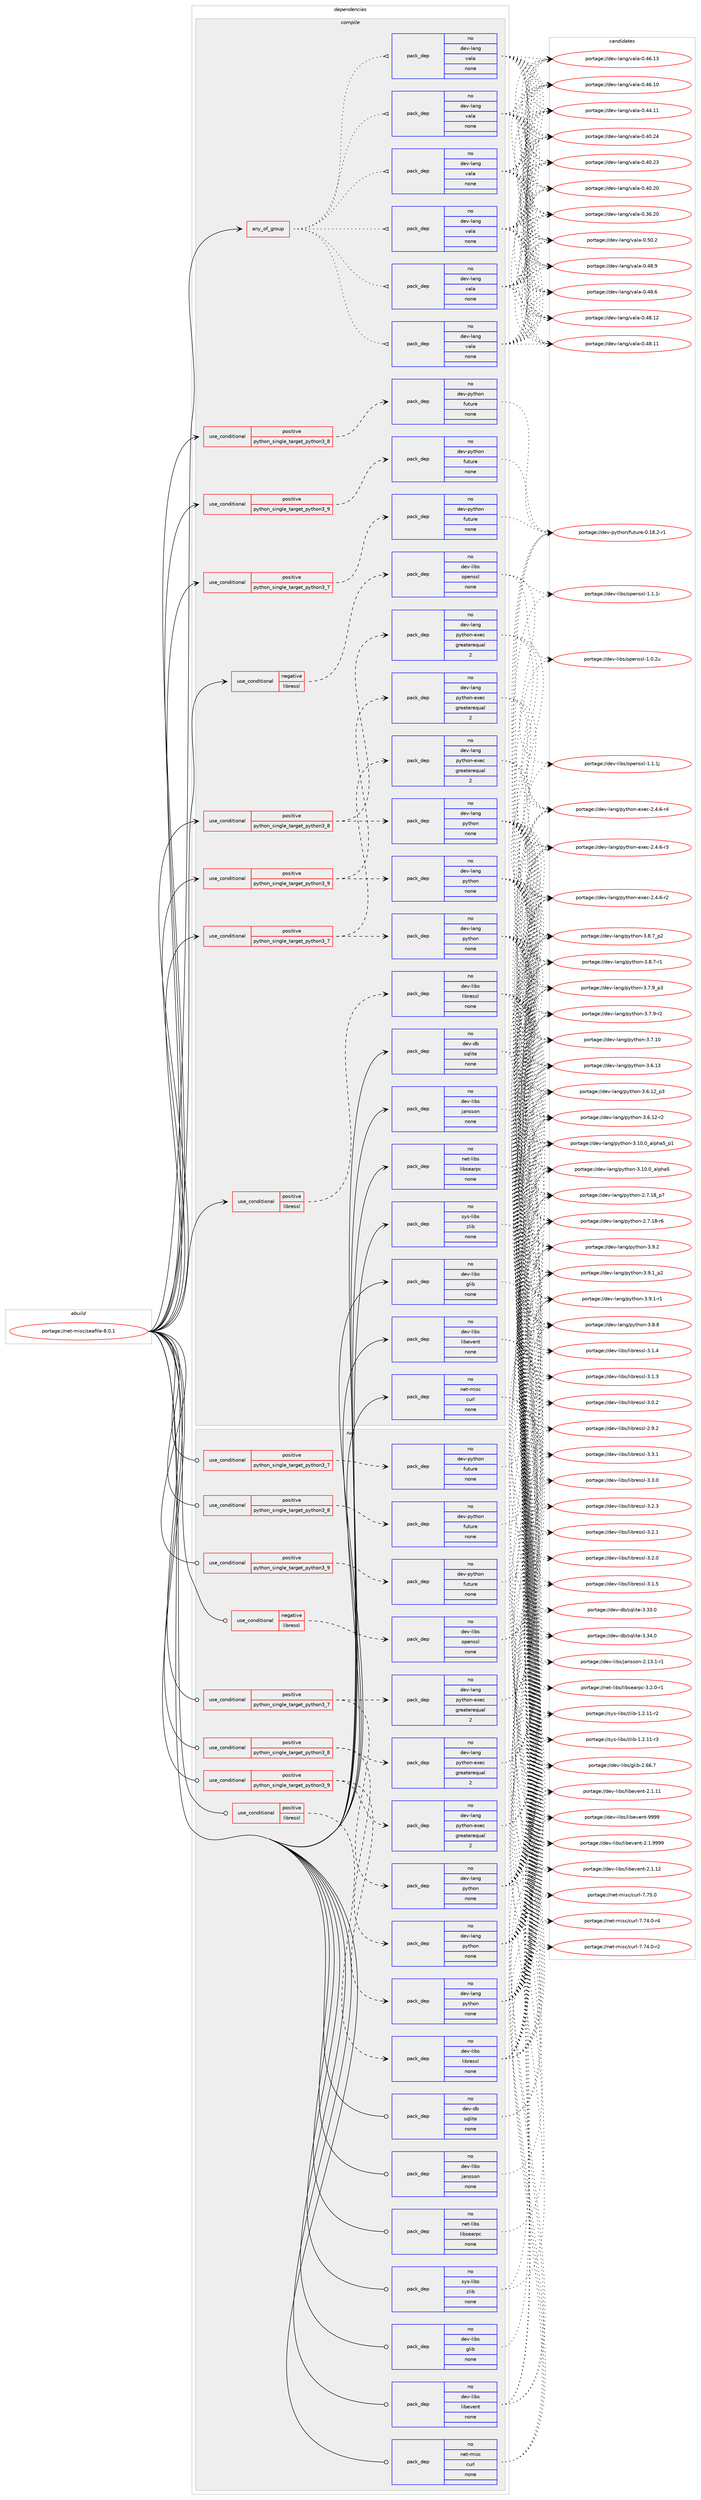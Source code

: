 digraph prolog {

# *************
# Graph options
# *************

newrank=true;
concentrate=true;
compound=true;
graph [rankdir=LR,fontname=Helvetica,fontsize=10,ranksep=1.5];#, ranksep=2.5, nodesep=0.2];
edge  [arrowhead=vee];
node  [fontname=Helvetica,fontsize=10];

# **********
# The ebuild
# **********

subgraph cluster_leftcol {
color=gray;
rank=same;
label=<<i>ebuild</i>>;
id [label="portage://net-misc/seafile-8.0.1", color=red, width=4, href="../net-misc/seafile-8.0.1.svg"];
}

# ****************
# The dependencies
# ****************

subgraph cluster_midcol {
color=gray;
label=<<i>dependencies</i>>;
subgraph cluster_compile {
fillcolor="#eeeeee";
style=filled;
label=<<i>compile</i>>;
subgraph any95 {
dependency8624 [label=<<TABLE BORDER="0" CELLBORDER="1" CELLSPACING="0" CELLPADDING="4"><TR><TD CELLPADDING="10">any_of_group</TD></TR></TABLE>>, shape=none, color=red];subgraph pack6374 {
dependency8625 [label=<<TABLE BORDER="0" CELLBORDER="1" CELLSPACING="0" CELLPADDING="4" WIDTH="220"><TR><TD ROWSPAN="6" CELLPADDING="30">pack_dep</TD></TR><TR><TD WIDTH="110">no</TD></TR><TR><TD>dev-lang</TD></TR><TR><TD>vala</TD></TR><TR><TD>none</TD></TR><TR><TD></TD></TR></TABLE>>, shape=none, color=blue];
}
dependency8624:e -> dependency8625:w [weight=20,style="dotted",arrowhead="oinv"];
subgraph pack6375 {
dependency8626 [label=<<TABLE BORDER="0" CELLBORDER="1" CELLSPACING="0" CELLPADDING="4" WIDTH="220"><TR><TD ROWSPAN="6" CELLPADDING="30">pack_dep</TD></TR><TR><TD WIDTH="110">no</TD></TR><TR><TD>dev-lang</TD></TR><TR><TD>vala</TD></TR><TR><TD>none</TD></TR><TR><TD></TD></TR></TABLE>>, shape=none, color=blue];
}
dependency8624:e -> dependency8626:w [weight=20,style="dotted",arrowhead="oinv"];
subgraph pack6376 {
dependency8627 [label=<<TABLE BORDER="0" CELLBORDER="1" CELLSPACING="0" CELLPADDING="4" WIDTH="220"><TR><TD ROWSPAN="6" CELLPADDING="30">pack_dep</TD></TR><TR><TD WIDTH="110">no</TD></TR><TR><TD>dev-lang</TD></TR><TR><TD>vala</TD></TR><TR><TD>none</TD></TR><TR><TD></TD></TR></TABLE>>, shape=none, color=blue];
}
dependency8624:e -> dependency8627:w [weight=20,style="dotted",arrowhead="oinv"];
subgraph pack6377 {
dependency8628 [label=<<TABLE BORDER="0" CELLBORDER="1" CELLSPACING="0" CELLPADDING="4" WIDTH="220"><TR><TD ROWSPAN="6" CELLPADDING="30">pack_dep</TD></TR><TR><TD WIDTH="110">no</TD></TR><TR><TD>dev-lang</TD></TR><TR><TD>vala</TD></TR><TR><TD>none</TD></TR><TR><TD></TD></TR></TABLE>>, shape=none, color=blue];
}
dependency8624:e -> dependency8628:w [weight=20,style="dotted",arrowhead="oinv"];
subgraph pack6378 {
dependency8629 [label=<<TABLE BORDER="0" CELLBORDER="1" CELLSPACING="0" CELLPADDING="4" WIDTH="220"><TR><TD ROWSPAN="6" CELLPADDING="30">pack_dep</TD></TR><TR><TD WIDTH="110">no</TD></TR><TR><TD>dev-lang</TD></TR><TR><TD>vala</TD></TR><TR><TD>none</TD></TR><TR><TD></TD></TR></TABLE>>, shape=none, color=blue];
}
dependency8624:e -> dependency8629:w [weight=20,style="dotted",arrowhead="oinv"];
subgraph pack6379 {
dependency8630 [label=<<TABLE BORDER="0" CELLBORDER="1" CELLSPACING="0" CELLPADDING="4" WIDTH="220"><TR><TD ROWSPAN="6" CELLPADDING="30">pack_dep</TD></TR><TR><TD WIDTH="110">no</TD></TR><TR><TD>dev-lang</TD></TR><TR><TD>vala</TD></TR><TR><TD>none</TD></TR><TR><TD></TD></TR></TABLE>>, shape=none, color=blue];
}
dependency8624:e -> dependency8630:w [weight=20,style="dotted",arrowhead="oinv"];
}
id:e -> dependency8624:w [weight=20,style="solid",arrowhead="vee"];
subgraph cond2146 {
dependency8631 [label=<<TABLE BORDER="0" CELLBORDER="1" CELLSPACING="0" CELLPADDING="4"><TR><TD ROWSPAN="3" CELLPADDING="10">use_conditional</TD></TR><TR><TD>negative</TD></TR><TR><TD>libressl</TD></TR></TABLE>>, shape=none, color=red];
subgraph pack6380 {
dependency8632 [label=<<TABLE BORDER="0" CELLBORDER="1" CELLSPACING="0" CELLPADDING="4" WIDTH="220"><TR><TD ROWSPAN="6" CELLPADDING="30">pack_dep</TD></TR><TR><TD WIDTH="110">no</TD></TR><TR><TD>dev-libs</TD></TR><TR><TD>openssl</TD></TR><TR><TD>none</TD></TR><TR><TD></TD></TR></TABLE>>, shape=none, color=blue];
}
dependency8631:e -> dependency8632:w [weight=20,style="dashed",arrowhead="vee"];
}
id:e -> dependency8631:w [weight=20,style="solid",arrowhead="vee"];
subgraph cond2147 {
dependency8633 [label=<<TABLE BORDER="0" CELLBORDER="1" CELLSPACING="0" CELLPADDING="4"><TR><TD ROWSPAN="3" CELLPADDING="10">use_conditional</TD></TR><TR><TD>positive</TD></TR><TR><TD>libressl</TD></TR></TABLE>>, shape=none, color=red];
subgraph pack6381 {
dependency8634 [label=<<TABLE BORDER="0" CELLBORDER="1" CELLSPACING="0" CELLPADDING="4" WIDTH="220"><TR><TD ROWSPAN="6" CELLPADDING="30">pack_dep</TD></TR><TR><TD WIDTH="110">no</TD></TR><TR><TD>dev-libs</TD></TR><TR><TD>libressl</TD></TR><TR><TD>none</TD></TR><TR><TD></TD></TR></TABLE>>, shape=none, color=blue];
}
dependency8633:e -> dependency8634:w [weight=20,style="dashed",arrowhead="vee"];
}
id:e -> dependency8633:w [weight=20,style="solid",arrowhead="vee"];
subgraph cond2148 {
dependency8635 [label=<<TABLE BORDER="0" CELLBORDER="1" CELLSPACING="0" CELLPADDING="4"><TR><TD ROWSPAN="3" CELLPADDING="10">use_conditional</TD></TR><TR><TD>positive</TD></TR><TR><TD>python_single_target_python3_7</TD></TR></TABLE>>, shape=none, color=red];
subgraph pack6382 {
dependency8636 [label=<<TABLE BORDER="0" CELLBORDER="1" CELLSPACING="0" CELLPADDING="4" WIDTH="220"><TR><TD ROWSPAN="6" CELLPADDING="30">pack_dep</TD></TR><TR><TD WIDTH="110">no</TD></TR><TR><TD>dev-lang</TD></TR><TR><TD>python</TD></TR><TR><TD>none</TD></TR><TR><TD></TD></TR></TABLE>>, shape=none, color=blue];
}
dependency8635:e -> dependency8636:w [weight=20,style="dashed",arrowhead="vee"];
subgraph pack6383 {
dependency8637 [label=<<TABLE BORDER="0" CELLBORDER="1" CELLSPACING="0" CELLPADDING="4" WIDTH="220"><TR><TD ROWSPAN="6" CELLPADDING="30">pack_dep</TD></TR><TR><TD WIDTH="110">no</TD></TR><TR><TD>dev-lang</TD></TR><TR><TD>python-exec</TD></TR><TR><TD>greaterequal</TD></TR><TR><TD>2</TD></TR></TABLE>>, shape=none, color=blue];
}
dependency8635:e -> dependency8637:w [weight=20,style="dashed",arrowhead="vee"];
}
id:e -> dependency8635:w [weight=20,style="solid",arrowhead="vee"];
subgraph cond2149 {
dependency8638 [label=<<TABLE BORDER="0" CELLBORDER="1" CELLSPACING="0" CELLPADDING="4"><TR><TD ROWSPAN="3" CELLPADDING="10">use_conditional</TD></TR><TR><TD>positive</TD></TR><TR><TD>python_single_target_python3_7</TD></TR></TABLE>>, shape=none, color=red];
subgraph pack6384 {
dependency8639 [label=<<TABLE BORDER="0" CELLBORDER="1" CELLSPACING="0" CELLPADDING="4" WIDTH="220"><TR><TD ROWSPAN="6" CELLPADDING="30">pack_dep</TD></TR><TR><TD WIDTH="110">no</TD></TR><TR><TD>dev-python</TD></TR><TR><TD>future</TD></TR><TR><TD>none</TD></TR><TR><TD></TD></TR></TABLE>>, shape=none, color=blue];
}
dependency8638:e -> dependency8639:w [weight=20,style="dashed",arrowhead="vee"];
}
id:e -> dependency8638:w [weight=20,style="solid",arrowhead="vee"];
subgraph cond2150 {
dependency8640 [label=<<TABLE BORDER="0" CELLBORDER="1" CELLSPACING="0" CELLPADDING="4"><TR><TD ROWSPAN="3" CELLPADDING="10">use_conditional</TD></TR><TR><TD>positive</TD></TR><TR><TD>python_single_target_python3_8</TD></TR></TABLE>>, shape=none, color=red];
subgraph pack6385 {
dependency8641 [label=<<TABLE BORDER="0" CELLBORDER="1" CELLSPACING="0" CELLPADDING="4" WIDTH="220"><TR><TD ROWSPAN="6" CELLPADDING="30">pack_dep</TD></TR><TR><TD WIDTH="110">no</TD></TR><TR><TD>dev-lang</TD></TR><TR><TD>python</TD></TR><TR><TD>none</TD></TR><TR><TD></TD></TR></TABLE>>, shape=none, color=blue];
}
dependency8640:e -> dependency8641:w [weight=20,style="dashed",arrowhead="vee"];
subgraph pack6386 {
dependency8642 [label=<<TABLE BORDER="0" CELLBORDER="1" CELLSPACING="0" CELLPADDING="4" WIDTH="220"><TR><TD ROWSPAN="6" CELLPADDING="30">pack_dep</TD></TR><TR><TD WIDTH="110">no</TD></TR><TR><TD>dev-lang</TD></TR><TR><TD>python-exec</TD></TR><TR><TD>greaterequal</TD></TR><TR><TD>2</TD></TR></TABLE>>, shape=none, color=blue];
}
dependency8640:e -> dependency8642:w [weight=20,style="dashed",arrowhead="vee"];
}
id:e -> dependency8640:w [weight=20,style="solid",arrowhead="vee"];
subgraph cond2151 {
dependency8643 [label=<<TABLE BORDER="0" CELLBORDER="1" CELLSPACING="0" CELLPADDING="4"><TR><TD ROWSPAN="3" CELLPADDING="10">use_conditional</TD></TR><TR><TD>positive</TD></TR><TR><TD>python_single_target_python3_8</TD></TR></TABLE>>, shape=none, color=red];
subgraph pack6387 {
dependency8644 [label=<<TABLE BORDER="0" CELLBORDER="1" CELLSPACING="0" CELLPADDING="4" WIDTH="220"><TR><TD ROWSPAN="6" CELLPADDING="30">pack_dep</TD></TR><TR><TD WIDTH="110">no</TD></TR><TR><TD>dev-python</TD></TR><TR><TD>future</TD></TR><TR><TD>none</TD></TR><TR><TD></TD></TR></TABLE>>, shape=none, color=blue];
}
dependency8643:e -> dependency8644:w [weight=20,style="dashed",arrowhead="vee"];
}
id:e -> dependency8643:w [weight=20,style="solid",arrowhead="vee"];
subgraph cond2152 {
dependency8645 [label=<<TABLE BORDER="0" CELLBORDER="1" CELLSPACING="0" CELLPADDING="4"><TR><TD ROWSPAN="3" CELLPADDING="10">use_conditional</TD></TR><TR><TD>positive</TD></TR><TR><TD>python_single_target_python3_9</TD></TR></TABLE>>, shape=none, color=red];
subgraph pack6388 {
dependency8646 [label=<<TABLE BORDER="0" CELLBORDER="1" CELLSPACING="0" CELLPADDING="4" WIDTH="220"><TR><TD ROWSPAN="6" CELLPADDING="30">pack_dep</TD></TR><TR><TD WIDTH="110">no</TD></TR><TR><TD>dev-lang</TD></TR><TR><TD>python</TD></TR><TR><TD>none</TD></TR><TR><TD></TD></TR></TABLE>>, shape=none, color=blue];
}
dependency8645:e -> dependency8646:w [weight=20,style="dashed",arrowhead="vee"];
subgraph pack6389 {
dependency8647 [label=<<TABLE BORDER="0" CELLBORDER="1" CELLSPACING="0" CELLPADDING="4" WIDTH="220"><TR><TD ROWSPAN="6" CELLPADDING="30">pack_dep</TD></TR><TR><TD WIDTH="110">no</TD></TR><TR><TD>dev-lang</TD></TR><TR><TD>python-exec</TD></TR><TR><TD>greaterequal</TD></TR><TR><TD>2</TD></TR></TABLE>>, shape=none, color=blue];
}
dependency8645:e -> dependency8647:w [weight=20,style="dashed",arrowhead="vee"];
}
id:e -> dependency8645:w [weight=20,style="solid",arrowhead="vee"];
subgraph cond2153 {
dependency8648 [label=<<TABLE BORDER="0" CELLBORDER="1" CELLSPACING="0" CELLPADDING="4"><TR><TD ROWSPAN="3" CELLPADDING="10">use_conditional</TD></TR><TR><TD>positive</TD></TR><TR><TD>python_single_target_python3_9</TD></TR></TABLE>>, shape=none, color=red];
subgraph pack6390 {
dependency8649 [label=<<TABLE BORDER="0" CELLBORDER="1" CELLSPACING="0" CELLPADDING="4" WIDTH="220"><TR><TD ROWSPAN="6" CELLPADDING="30">pack_dep</TD></TR><TR><TD WIDTH="110">no</TD></TR><TR><TD>dev-python</TD></TR><TR><TD>future</TD></TR><TR><TD>none</TD></TR><TR><TD></TD></TR></TABLE>>, shape=none, color=blue];
}
dependency8648:e -> dependency8649:w [weight=20,style="dashed",arrowhead="vee"];
}
id:e -> dependency8648:w [weight=20,style="solid",arrowhead="vee"];
subgraph pack6391 {
dependency8650 [label=<<TABLE BORDER="0" CELLBORDER="1" CELLSPACING="0" CELLPADDING="4" WIDTH="220"><TR><TD ROWSPAN="6" CELLPADDING="30">pack_dep</TD></TR><TR><TD WIDTH="110">no</TD></TR><TR><TD>dev-db</TD></TR><TR><TD>sqlite</TD></TR><TR><TD>none</TD></TR><TR><TD></TD></TR></TABLE>>, shape=none, color=blue];
}
id:e -> dependency8650:w [weight=20,style="solid",arrowhead="vee"];
subgraph pack6392 {
dependency8651 [label=<<TABLE BORDER="0" CELLBORDER="1" CELLSPACING="0" CELLPADDING="4" WIDTH="220"><TR><TD ROWSPAN="6" CELLPADDING="30">pack_dep</TD></TR><TR><TD WIDTH="110">no</TD></TR><TR><TD>dev-libs</TD></TR><TR><TD>glib</TD></TR><TR><TD>none</TD></TR><TR><TD></TD></TR></TABLE>>, shape=none, color=blue];
}
id:e -> dependency8651:w [weight=20,style="solid",arrowhead="vee"];
subgraph pack6393 {
dependency8652 [label=<<TABLE BORDER="0" CELLBORDER="1" CELLSPACING="0" CELLPADDING="4" WIDTH="220"><TR><TD ROWSPAN="6" CELLPADDING="30">pack_dep</TD></TR><TR><TD WIDTH="110">no</TD></TR><TR><TD>dev-libs</TD></TR><TR><TD>jansson</TD></TR><TR><TD>none</TD></TR><TR><TD></TD></TR></TABLE>>, shape=none, color=blue];
}
id:e -> dependency8652:w [weight=20,style="solid",arrowhead="vee"];
subgraph pack6394 {
dependency8653 [label=<<TABLE BORDER="0" CELLBORDER="1" CELLSPACING="0" CELLPADDING="4" WIDTH="220"><TR><TD ROWSPAN="6" CELLPADDING="30">pack_dep</TD></TR><TR><TD WIDTH="110">no</TD></TR><TR><TD>dev-libs</TD></TR><TR><TD>libevent</TD></TR><TR><TD>none</TD></TR><TR><TD></TD></TR></TABLE>>, shape=none, color=blue];
}
id:e -> dependency8653:w [weight=20,style="solid",arrowhead="vee"];
subgraph pack6395 {
dependency8654 [label=<<TABLE BORDER="0" CELLBORDER="1" CELLSPACING="0" CELLPADDING="4" WIDTH="220"><TR><TD ROWSPAN="6" CELLPADDING="30">pack_dep</TD></TR><TR><TD WIDTH="110">no</TD></TR><TR><TD>net-libs</TD></TR><TR><TD>libsearpc</TD></TR><TR><TD>none</TD></TR><TR><TD></TD></TR></TABLE>>, shape=none, color=blue];
}
id:e -> dependency8654:w [weight=20,style="solid",arrowhead="vee"];
subgraph pack6396 {
dependency8655 [label=<<TABLE BORDER="0" CELLBORDER="1" CELLSPACING="0" CELLPADDING="4" WIDTH="220"><TR><TD ROWSPAN="6" CELLPADDING="30">pack_dep</TD></TR><TR><TD WIDTH="110">no</TD></TR><TR><TD>net-misc</TD></TR><TR><TD>curl</TD></TR><TR><TD>none</TD></TR><TR><TD></TD></TR></TABLE>>, shape=none, color=blue];
}
id:e -> dependency8655:w [weight=20,style="solid",arrowhead="vee"];
subgraph pack6397 {
dependency8656 [label=<<TABLE BORDER="0" CELLBORDER="1" CELLSPACING="0" CELLPADDING="4" WIDTH="220"><TR><TD ROWSPAN="6" CELLPADDING="30">pack_dep</TD></TR><TR><TD WIDTH="110">no</TD></TR><TR><TD>sys-libs</TD></TR><TR><TD>zlib</TD></TR><TR><TD>none</TD></TR><TR><TD></TD></TR></TABLE>>, shape=none, color=blue];
}
id:e -> dependency8656:w [weight=20,style="solid",arrowhead="vee"];
}
subgraph cluster_compileandrun {
fillcolor="#eeeeee";
style=filled;
label=<<i>compile and run</i>>;
}
subgraph cluster_run {
fillcolor="#eeeeee";
style=filled;
label=<<i>run</i>>;
subgraph cond2154 {
dependency8657 [label=<<TABLE BORDER="0" CELLBORDER="1" CELLSPACING="0" CELLPADDING="4"><TR><TD ROWSPAN="3" CELLPADDING="10">use_conditional</TD></TR><TR><TD>negative</TD></TR><TR><TD>libressl</TD></TR></TABLE>>, shape=none, color=red];
subgraph pack6398 {
dependency8658 [label=<<TABLE BORDER="0" CELLBORDER="1" CELLSPACING="0" CELLPADDING="4" WIDTH="220"><TR><TD ROWSPAN="6" CELLPADDING="30">pack_dep</TD></TR><TR><TD WIDTH="110">no</TD></TR><TR><TD>dev-libs</TD></TR><TR><TD>openssl</TD></TR><TR><TD>none</TD></TR><TR><TD></TD></TR></TABLE>>, shape=none, color=blue];
}
dependency8657:e -> dependency8658:w [weight=20,style="dashed",arrowhead="vee"];
}
id:e -> dependency8657:w [weight=20,style="solid",arrowhead="odot"];
subgraph cond2155 {
dependency8659 [label=<<TABLE BORDER="0" CELLBORDER="1" CELLSPACING="0" CELLPADDING="4"><TR><TD ROWSPAN="3" CELLPADDING="10">use_conditional</TD></TR><TR><TD>positive</TD></TR><TR><TD>libressl</TD></TR></TABLE>>, shape=none, color=red];
subgraph pack6399 {
dependency8660 [label=<<TABLE BORDER="0" CELLBORDER="1" CELLSPACING="0" CELLPADDING="4" WIDTH="220"><TR><TD ROWSPAN="6" CELLPADDING="30">pack_dep</TD></TR><TR><TD WIDTH="110">no</TD></TR><TR><TD>dev-libs</TD></TR><TR><TD>libressl</TD></TR><TR><TD>none</TD></TR><TR><TD></TD></TR></TABLE>>, shape=none, color=blue];
}
dependency8659:e -> dependency8660:w [weight=20,style="dashed",arrowhead="vee"];
}
id:e -> dependency8659:w [weight=20,style="solid",arrowhead="odot"];
subgraph cond2156 {
dependency8661 [label=<<TABLE BORDER="0" CELLBORDER="1" CELLSPACING="0" CELLPADDING="4"><TR><TD ROWSPAN="3" CELLPADDING="10">use_conditional</TD></TR><TR><TD>positive</TD></TR><TR><TD>python_single_target_python3_7</TD></TR></TABLE>>, shape=none, color=red];
subgraph pack6400 {
dependency8662 [label=<<TABLE BORDER="0" CELLBORDER="1" CELLSPACING="0" CELLPADDING="4" WIDTH="220"><TR><TD ROWSPAN="6" CELLPADDING="30">pack_dep</TD></TR><TR><TD WIDTH="110">no</TD></TR><TR><TD>dev-lang</TD></TR><TR><TD>python</TD></TR><TR><TD>none</TD></TR><TR><TD></TD></TR></TABLE>>, shape=none, color=blue];
}
dependency8661:e -> dependency8662:w [weight=20,style="dashed",arrowhead="vee"];
subgraph pack6401 {
dependency8663 [label=<<TABLE BORDER="0" CELLBORDER="1" CELLSPACING="0" CELLPADDING="4" WIDTH="220"><TR><TD ROWSPAN="6" CELLPADDING="30">pack_dep</TD></TR><TR><TD WIDTH="110">no</TD></TR><TR><TD>dev-lang</TD></TR><TR><TD>python-exec</TD></TR><TR><TD>greaterequal</TD></TR><TR><TD>2</TD></TR></TABLE>>, shape=none, color=blue];
}
dependency8661:e -> dependency8663:w [weight=20,style="dashed",arrowhead="vee"];
}
id:e -> dependency8661:w [weight=20,style="solid",arrowhead="odot"];
subgraph cond2157 {
dependency8664 [label=<<TABLE BORDER="0" CELLBORDER="1" CELLSPACING="0" CELLPADDING="4"><TR><TD ROWSPAN="3" CELLPADDING="10">use_conditional</TD></TR><TR><TD>positive</TD></TR><TR><TD>python_single_target_python3_7</TD></TR></TABLE>>, shape=none, color=red];
subgraph pack6402 {
dependency8665 [label=<<TABLE BORDER="0" CELLBORDER="1" CELLSPACING="0" CELLPADDING="4" WIDTH="220"><TR><TD ROWSPAN="6" CELLPADDING="30">pack_dep</TD></TR><TR><TD WIDTH="110">no</TD></TR><TR><TD>dev-python</TD></TR><TR><TD>future</TD></TR><TR><TD>none</TD></TR><TR><TD></TD></TR></TABLE>>, shape=none, color=blue];
}
dependency8664:e -> dependency8665:w [weight=20,style="dashed",arrowhead="vee"];
}
id:e -> dependency8664:w [weight=20,style="solid",arrowhead="odot"];
subgraph cond2158 {
dependency8666 [label=<<TABLE BORDER="0" CELLBORDER="1" CELLSPACING="0" CELLPADDING="4"><TR><TD ROWSPAN="3" CELLPADDING="10">use_conditional</TD></TR><TR><TD>positive</TD></TR><TR><TD>python_single_target_python3_8</TD></TR></TABLE>>, shape=none, color=red];
subgraph pack6403 {
dependency8667 [label=<<TABLE BORDER="0" CELLBORDER="1" CELLSPACING="0" CELLPADDING="4" WIDTH="220"><TR><TD ROWSPAN="6" CELLPADDING="30">pack_dep</TD></TR><TR><TD WIDTH="110">no</TD></TR><TR><TD>dev-lang</TD></TR><TR><TD>python</TD></TR><TR><TD>none</TD></TR><TR><TD></TD></TR></TABLE>>, shape=none, color=blue];
}
dependency8666:e -> dependency8667:w [weight=20,style="dashed",arrowhead="vee"];
subgraph pack6404 {
dependency8668 [label=<<TABLE BORDER="0" CELLBORDER="1" CELLSPACING="0" CELLPADDING="4" WIDTH="220"><TR><TD ROWSPAN="6" CELLPADDING="30">pack_dep</TD></TR><TR><TD WIDTH="110">no</TD></TR><TR><TD>dev-lang</TD></TR><TR><TD>python-exec</TD></TR><TR><TD>greaterequal</TD></TR><TR><TD>2</TD></TR></TABLE>>, shape=none, color=blue];
}
dependency8666:e -> dependency8668:w [weight=20,style="dashed",arrowhead="vee"];
}
id:e -> dependency8666:w [weight=20,style="solid",arrowhead="odot"];
subgraph cond2159 {
dependency8669 [label=<<TABLE BORDER="0" CELLBORDER="1" CELLSPACING="0" CELLPADDING="4"><TR><TD ROWSPAN="3" CELLPADDING="10">use_conditional</TD></TR><TR><TD>positive</TD></TR><TR><TD>python_single_target_python3_8</TD></TR></TABLE>>, shape=none, color=red];
subgraph pack6405 {
dependency8670 [label=<<TABLE BORDER="0" CELLBORDER="1" CELLSPACING="0" CELLPADDING="4" WIDTH="220"><TR><TD ROWSPAN="6" CELLPADDING="30">pack_dep</TD></TR><TR><TD WIDTH="110">no</TD></TR><TR><TD>dev-python</TD></TR><TR><TD>future</TD></TR><TR><TD>none</TD></TR><TR><TD></TD></TR></TABLE>>, shape=none, color=blue];
}
dependency8669:e -> dependency8670:w [weight=20,style="dashed",arrowhead="vee"];
}
id:e -> dependency8669:w [weight=20,style="solid",arrowhead="odot"];
subgraph cond2160 {
dependency8671 [label=<<TABLE BORDER="0" CELLBORDER="1" CELLSPACING="0" CELLPADDING="4"><TR><TD ROWSPAN="3" CELLPADDING="10">use_conditional</TD></TR><TR><TD>positive</TD></TR><TR><TD>python_single_target_python3_9</TD></TR></TABLE>>, shape=none, color=red];
subgraph pack6406 {
dependency8672 [label=<<TABLE BORDER="0" CELLBORDER="1" CELLSPACING="0" CELLPADDING="4" WIDTH="220"><TR><TD ROWSPAN="6" CELLPADDING="30">pack_dep</TD></TR><TR><TD WIDTH="110">no</TD></TR><TR><TD>dev-lang</TD></TR><TR><TD>python</TD></TR><TR><TD>none</TD></TR><TR><TD></TD></TR></TABLE>>, shape=none, color=blue];
}
dependency8671:e -> dependency8672:w [weight=20,style="dashed",arrowhead="vee"];
subgraph pack6407 {
dependency8673 [label=<<TABLE BORDER="0" CELLBORDER="1" CELLSPACING="0" CELLPADDING="4" WIDTH="220"><TR><TD ROWSPAN="6" CELLPADDING="30">pack_dep</TD></TR><TR><TD WIDTH="110">no</TD></TR><TR><TD>dev-lang</TD></TR><TR><TD>python-exec</TD></TR><TR><TD>greaterequal</TD></TR><TR><TD>2</TD></TR></TABLE>>, shape=none, color=blue];
}
dependency8671:e -> dependency8673:w [weight=20,style="dashed",arrowhead="vee"];
}
id:e -> dependency8671:w [weight=20,style="solid",arrowhead="odot"];
subgraph cond2161 {
dependency8674 [label=<<TABLE BORDER="0" CELLBORDER="1" CELLSPACING="0" CELLPADDING="4"><TR><TD ROWSPAN="3" CELLPADDING="10">use_conditional</TD></TR><TR><TD>positive</TD></TR><TR><TD>python_single_target_python3_9</TD></TR></TABLE>>, shape=none, color=red];
subgraph pack6408 {
dependency8675 [label=<<TABLE BORDER="0" CELLBORDER="1" CELLSPACING="0" CELLPADDING="4" WIDTH="220"><TR><TD ROWSPAN="6" CELLPADDING="30">pack_dep</TD></TR><TR><TD WIDTH="110">no</TD></TR><TR><TD>dev-python</TD></TR><TR><TD>future</TD></TR><TR><TD>none</TD></TR><TR><TD></TD></TR></TABLE>>, shape=none, color=blue];
}
dependency8674:e -> dependency8675:w [weight=20,style="dashed",arrowhead="vee"];
}
id:e -> dependency8674:w [weight=20,style="solid",arrowhead="odot"];
subgraph pack6409 {
dependency8676 [label=<<TABLE BORDER="0" CELLBORDER="1" CELLSPACING="0" CELLPADDING="4" WIDTH="220"><TR><TD ROWSPAN="6" CELLPADDING="30">pack_dep</TD></TR><TR><TD WIDTH="110">no</TD></TR><TR><TD>dev-db</TD></TR><TR><TD>sqlite</TD></TR><TR><TD>none</TD></TR><TR><TD></TD></TR></TABLE>>, shape=none, color=blue];
}
id:e -> dependency8676:w [weight=20,style="solid",arrowhead="odot"];
subgraph pack6410 {
dependency8677 [label=<<TABLE BORDER="0" CELLBORDER="1" CELLSPACING="0" CELLPADDING="4" WIDTH="220"><TR><TD ROWSPAN="6" CELLPADDING="30">pack_dep</TD></TR><TR><TD WIDTH="110">no</TD></TR><TR><TD>dev-libs</TD></TR><TR><TD>glib</TD></TR><TR><TD>none</TD></TR><TR><TD></TD></TR></TABLE>>, shape=none, color=blue];
}
id:e -> dependency8677:w [weight=20,style="solid",arrowhead="odot"];
subgraph pack6411 {
dependency8678 [label=<<TABLE BORDER="0" CELLBORDER="1" CELLSPACING="0" CELLPADDING="4" WIDTH="220"><TR><TD ROWSPAN="6" CELLPADDING="30">pack_dep</TD></TR><TR><TD WIDTH="110">no</TD></TR><TR><TD>dev-libs</TD></TR><TR><TD>jansson</TD></TR><TR><TD>none</TD></TR><TR><TD></TD></TR></TABLE>>, shape=none, color=blue];
}
id:e -> dependency8678:w [weight=20,style="solid",arrowhead="odot"];
subgraph pack6412 {
dependency8679 [label=<<TABLE BORDER="0" CELLBORDER="1" CELLSPACING="0" CELLPADDING="4" WIDTH="220"><TR><TD ROWSPAN="6" CELLPADDING="30">pack_dep</TD></TR><TR><TD WIDTH="110">no</TD></TR><TR><TD>dev-libs</TD></TR><TR><TD>libevent</TD></TR><TR><TD>none</TD></TR><TR><TD></TD></TR></TABLE>>, shape=none, color=blue];
}
id:e -> dependency8679:w [weight=20,style="solid",arrowhead="odot"];
subgraph pack6413 {
dependency8680 [label=<<TABLE BORDER="0" CELLBORDER="1" CELLSPACING="0" CELLPADDING="4" WIDTH="220"><TR><TD ROWSPAN="6" CELLPADDING="30">pack_dep</TD></TR><TR><TD WIDTH="110">no</TD></TR><TR><TD>net-libs</TD></TR><TR><TD>libsearpc</TD></TR><TR><TD>none</TD></TR><TR><TD></TD></TR></TABLE>>, shape=none, color=blue];
}
id:e -> dependency8680:w [weight=20,style="solid",arrowhead="odot"];
subgraph pack6414 {
dependency8681 [label=<<TABLE BORDER="0" CELLBORDER="1" CELLSPACING="0" CELLPADDING="4" WIDTH="220"><TR><TD ROWSPAN="6" CELLPADDING="30">pack_dep</TD></TR><TR><TD WIDTH="110">no</TD></TR><TR><TD>net-misc</TD></TR><TR><TD>curl</TD></TR><TR><TD>none</TD></TR><TR><TD></TD></TR></TABLE>>, shape=none, color=blue];
}
id:e -> dependency8681:w [weight=20,style="solid",arrowhead="odot"];
subgraph pack6415 {
dependency8682 [label=<<TABLE BORDER="0" CELLBORDER="1" CELLSPACING="0" CELLPADDING="4" WIDTH="220"><TR><TD ROWSPAN="6" CELLPADDING="30">pack_dep</TD></TR><TR><TD WIDTH="110">no</TD></TR><TR><TD>sys-libs</TD></TR><TR><TD>zlib</TD></TR><TR><TD>none</TD></TR><TR><TD></TD></TR></TABLE>>, shape=none, color=blue];
}
id:e -> dependency8682:w [weight=20,style="solid",arrowhead="odot"];
}
}

# **************
# The candidates
# **************

subgraph cluster_choices {
rank=same;
color=gray;
label=<<i>candidates</i>>;

subgraph choice6374 {
color=black;
nodesep=1;
choice100101118451089711010347118971089745484653484650 [label="portage://dev-lang/vala-0.50.2", color=red, width=4,href="../dev-lang/vala-0.50.2.svg"];
choice100101118451089711010347118971089745484652564657 [label="portage://dev-lang/vala-0.48.9", color=red, width=4,href="../dev-lang/vala-0.48.9.svg"];
choice100101118451089711010347118971089745484652564654 [label="portage://dev-lang/vala-0.48.6", color=red, width=4,href="../dev-lang/vala-0.48.6.svg"];
choice10010111845108971101034711897108974548465256464950 [label="portage://dev-lang/vala-0.48.12", color=red, width=4,href="../dev-lang/vala-0.48.12.svg"];
choice10010111845108971101034711897108974548465256464949 [label="portage://dev-lang/vala-0.48.11", color=red, width=4,href="../dev-lang/vala-0.48.11.svg"];
choice10010111845108971101034711897108974548465254464951 [label="portage://dev-lang/vala-0.46.13", color=red, width=4,href="../dev-lang/vala-0.46.13.svg"];
choice10010111845108971101034711897108974548465254464948 [label="portage://dev-lang/vala-0.46.10", color=red, width=4,href="../dev-lang/vala-0.46.10.svg"];
choice10010111845108971101034711897108974548465252464949 [label="portage://dev-lang/vala-0.44.11", color=red, width=4,href="../dev-lang/vala-0.44.11.svg"];
choice10010111845108971101034711897108974548465248465052 [label="portage://dev-lang/vala-0.40.24", color=red, width=4,href="../dev-lang/vala-0.40.24.svg"];
choice10010111845108971101034711897108974548465248465051 [label="portage://dev-lang/vala-0.40.23", color=red, width=4,href="../dev-lang/vala-0.40.23.svg"];
choice10010111845108971101034711897108974548465248465048 [label="portage://dev-lang/vala-0.40.20", color=red, width=4,href="../dev-lang/vala-0.40.20.svg"];
choice10010111845108971101034711897108974548465154465048 [label="portage://dev-lang/vala-0.36.20", color=red, width=4,href="../dev-lang/vala-0.36.20.svg"];
dependency8625:e -> choice100101118451089711010347118971089745484653484650:w [style=dotted,weight="100"];
dependency8625:e -> choice100101118451089711010347118971089745484652564657:w [style=dotted,weight="100"];
dependency8625:e -> choice100101118451089711010347118971089745484652564654:w [style=dotted,weight="100"];
dependency8625:e -> choice10010111845108971101034711897108974548465256464950:w [style=dotted,weight="100"];
dependency8625:e -> choice10010111845108971101034711897108974548465256464949:w [style=dotted,weight="100"];
dependency8625:e -> choice10010111845108971101034711897108974548465254464951:w [style=dotted,weight="100"];
dependency8625:e -> choice10010111845108971101034711897108974548465254464948:w [style=dotted,weight="100"];
dependency8625:e -> choice10010111845108971101034711897108974548465252464949:w [style=dotted,weight="100"];
dependency8625:e -> choice10010111845108971101034711897108974548465248465052:w [style=dotted,weight="100"];
dependency8625:e -> choice10010111845108971101034711897108974548465248465051:w [style=dotted,weight="100"];
dependency8625:e -> choice10010111845108971101034711897108974548465248465048:w [style=dotted,weight="100"];
dependency8625:e -> choice10010111845108971101034711897108974548465154465048:w [style=dotted,weight="100"];
}
subgraph choice6375 {
color=black;
nodesep=1;
choice100101118451089711010347118971089745484653484650 [label="portage://dev-lang/vala-0.50.2", color=red, width=4,href="../dev-lang/vala-0.50.2.svg"];
choice100101118451089711010347118971089745484652564657 [label="portage://dev-lang/vala-0.48.9", color=red, width=4,href="../dev-lang/vala-0.48.9.svg"];
choice100101118451089711010347118971089745484652564654 [label="portage://dev-lang/vala-0.48.6", color=red, width=4,href="../dev-lang/vala-0.48.6.svg"];
choice10010111845108971101034711897108974548465256464950 [label="portage://dev-lang/vala-0.48.12", color=red, width=4,href="../dev-lang/vala-0.48.12.svg"];
choice10010111845108971101034711897108974548465256464949 [label="portage://dev-lang/vala-0.48.11", color=red, width=4,href="../dev-lang/vala-0.48.11.svg"];
choice10010111845108971101034711897108974548465254464951 [label="portage://dev-lang/vala-0.46.13", color=red, width=4,href="../dev-lang/vala-0.46.13.svg"];
choice10010111845108971101034711897108974548465254464948 [label="portage://dev-lang/vala-0.46.10", color=red, width=4,href="../dev-lang/vala-0.46.10.svg"];
choice10010111845108971101034711897108974548465252464949 [label="portage://dev-lang/vala-0.44.11", color=red, width=4,href="../dev-lang/vala-0.44.11.svg"];
choice10010111845108971101034711897108974548465248465052 [label="portage://dev-lang/vala-0.40.24", color=red, width=4,href="../dev-lang/vala-0.40.24.svg"];
choice10010111845108971101034711897108974548465248465051 [label="portage://dev-lang/vala-0.40.23", color=red, width=4,href="../dev-lang/vala-0.40.23.svg"];
choice10010111845108971101034711897108974548465248465048 [label="portage://dev-lang/vala-0.40.20", color=red, width=4,href="../dev-lang/vala-0.40.20.svg"];
choice10010111845108971101034711897108974548465154465048 [label="portage://dev-lang/vala-0.36.20", color=red, width=4,href="../dev-lang/vala-0.36.20.svg"];
dependency8626:e -> choice100101118451089711010347118971089745484653484650:w [style=dotted,weight="100"];
dependency8626:e -> choice100101118451089711010347118971089745484652564657:w [style=dotted,weight="100"];
dependency8626:e -> choice100101118451089711010347118971089745484652564654:w [style=dotted,weight="100"];
dependency8626:e -> choice10010111845108971101034711897108974548465256464950:w [style=dotted,weight="100"];
dependency8626:e -> choice10010111845108971101034711897108974548465256464949:w [style=dotted,weight="100"];
dependency8626:e -> choice10010111845108971101034711897108974548465254464951:w [style=dotted,weight="100"];
dependency8626:e -> choice10010111845108971101034711897108974548465254464948:w [style=dotted,weight="100"];
dependency8626:e -> choice10010111845108971101034711897108974548465252464949:w [style=dotted,weight="100"];
dependency8626:e -> choice10010111845108971101034711897108974548465248465052:w [style=dotted,weight="100"];
dependency8626:e -> choice10010111845108971101034711897108974548465248465051:w [style=dotted,weight="100"];
dependency8626:e -> choice10010111845108971101034711897108974548465248465048:w [style=dotted,weight="100"];
dependency8626:e -> choice10010111845108971101034711897108974548465154465048:w [style=dotted,weight="100"];
}
subgraph choice6376 {
color=black;
nodesep=1;
choice100101118451089711010347118971089745484653484650 [label="portage://dev-lang/vala-0.50.2", color=red, width=4,href="../dev-lang/vala-0.50.2.svg"];
choice100101118451089711010347118971089745484652564657 [label="portage://dev-lang/vala-0.48.9", color=red, width=4,href="../dev-lang/vala-0.48.9.svg"];
choice100101118451089711010347118971089745484652564654 [label="portage://dev-lang/vala-0.48.6", color=red, width=4,href="../dev-lang/vala-0.48.6.svg"];
choice10010111845108971101034711897108974548465256464950 [label="portage://dev-lang/vala-0.48.12", color=red, width=4,href="../dev-lang/vala-0.48.12.svg"];
choice10010111845108971101034711897108974548465256464949 [label="portage://dev-lang/vala-0.48.11", color=red, width=4,href="../dev-lang/vala-0.48.11.svg"];
choice10010111845108971101034711897108974548465254464951 [label="portage://dev-lang/vala-0.46.13", color=red, width=4,href="../dev-lang/vala-0.46.13.svg"];
choice10010111845108971101034711897108974548465254464948 [label="portage://dev-lang/vala-0.46.10", color=red, width=4,href="../dev-lang/vala-0.46.10.svg"];
choice10010111845108971101034711897108974548465252464949 [label="portage://dev-lang/vala-0.44.11", color=red, width=4,href="../dev-lang/vala-0.44.11.svg"];
choice10010111845108971101034711897108974548465248465052 [label="portage://dev-lang/vala-0.40.24", color=red, width=4,href="../dev-lang/vala-0.40.24.svg"];
choice10010111845108971101034711897108974548465248465051 [label="portage://dev-lang/vala-0.40.23", color=red, width=4,href="../dev-lang/vala-0.40.23.svg"];
choice10010111845108971101034711897108974548465248465048 [label="portage://dev-lang/vala-0.40.20", color=red, width=4,href="../dev-lang/vala-0.40.20.svg"];
choice10010111845108971101034711897108974548465154465048 [label="portage://dev-lang/vala-0.36.20", color=red, width=4,href="../dev-lang/vala-0.36.20.svg"];
dependency8627:e -> choice100101118451089711010347118971089745484653484650:w [style=dotted,weight="100"];
dependency8627:e -> choice100101118451089711010347118971089745484652564657:w [style=dotted,weight="100"];
dependency8627:e -> choice100101118451089711010347118971089745484652564654:w [style=dotted,weight="100"];
dependency8627:e -> choice10010111845108971101034711897108974548465256464950:w [style=dotted,weight="100"];
dependency8627:e -> choice10010111845108971101034711897108974548465256464949:w [style=dotted,weight="100"];
dependency8627:e -> choice10010111845108971101034711897108974548465254464951:w [style=dotted,weight="100"];
dependency8627:e -> choice10010111845108971101034711897108974548465254464948:w [style=dotted,weight="100"];
dependency8627:e -> choice10010111845108971101034711897108974548465252464949:w [style=dotted,weight="100"];
dependency8627:e -> choice10010111845108971101034711897108974548465248465052:w [style=dotted,weight="100"];
dependency8627:e -> choice10010111845108971101034711897108974548465248465051:w [style=dotted,weight="100"];
dependency8627:e -> choice10010111845108971101034711897108974548465248465048:w [style=dotted,weight="100"];
dependency8627:e -> choice10010111845108971101034711897108974548465154465048:w [style=dotted,weight="100"];
}
subgraph choice6377 {
color=black;
nodesep=1;
choice100101118451089711010347118971089745484653484650 [label="portage://dev-lang/vala-0.50.2", color=red, width=4,href="../dev-lang/vala-0.50.2.svg"];
choice100101118451089711010347118971089745484652564657 [label="portage://dev-lang/vala-0.48.9", color=red, width=4,href="../dev-lang/vala-0.48.9.svg"];
choice100101118451089711010347118971089745484652564654 [label="portage://dev-lang/vala-0.48.6", color=red, width=4,href="../dev-lang/vala-0.48.6.svg"];
choice10010111845108971101034711897108974548465256464950 [label="portage://dev-lang/vala-0.48.12", color=red, width=4,href="../dev-lang/vala-0.48.12.svg"];
choice10010111845108971101034711897108974548465256464949 [label="portage://dev-lang/vala-0.48.11", color=red, width=4,href="../dev-lang/vala-0.48.11.svg"];
choice10010111845108971101034711897108974548465254464951 [label="portage://dev-lang/vala-0.46.13", color=red, width=4,href="../dev-lang/vala-0.46.13.svg"];
choice10010111845108971101034711897108974548465254464948 [label="portage://dev-lang/vala-0.46.10", color=red, width=4,href="../dev-lang/vala-0.46.10.svg"];
choice10010111845108971101034711897108974548465252464949 [label="portage://dev-lang/vala-0.44.11", color=red, width=4,href="../dev-lang/vala-0.44.11.svg"];
choice10010111845108971101034711897108974548465248465052 [label="portage://dev-lang/vala-0.40.24", color=red, width=4,href="../dev-lang/vala-0.40.24.svg"];
choice10010111845108971101034711897108974548465248465051 [label="portage://dev-lang/vala-0.40.23", color=red, width=4,href="../dev-lang/vala-0.40.23.svg"];
choice10010111845108971101034711897108974548465248465048 [label="portage://dev-lang/vala-0.40.20", color=red, width=4,href="../dev-lang/vala-0.40.20.svg"];
choice10010111845108971101034711897108974548465154465048 [label="portage://dev-lang/vala-0.36.20", color=red, width=4,href="../dev-lang/vala-0.36.20.svg"];
dependency8628:e -> choice100101118451089711010347118971089745484653484650:w [style=dotted,weight="100"];
dependency8628:e -> choice100101118451089711010347118971089745484652564657:w [style=dotted,weight="100"];
dependency8628:e -> choice100101118451089711010347118971089745484652564654:w [style=dotted,weight="100"];
dependency8628:e -> choice10010111845108971101034711897108974548465256464950:w [style=dotted,weight="100"];
dependency8628:e -> choice10010111845108971101034711897108974548465256464949:w [style=dotted,weight="100"];
dependency8628:e -> choice10010111845108971101034711897108974548465254464951:w [style=dotted,weight="100"];
dependency8628:e -> choice10010111845108971101034711897108974548465254464948:w [style=dotted,weight="100"];
dependency8628:e -> choice10010111845108971101034711897108974548465252464949:w [style=dotted,weight="100"];
dependency8628:e -> choice10010111845108971101034711897108974548465248465052:w [style=dotted,weight="100"];
dependency8628:e -> choice10010111845108971101034711897108974548465248465051:w [style=dotted,weight="100"];
dependency8628:e -> choice10010111845108971101034711897108974548465248465048:w [style=dotted,weight="100"];
dependency8628:e -> choice10010111845108971101034711897108974548465154465048:w [style=dotted,weight="100"];
}
subgraph choice6378 {
color=black;
nodesep=1;
choice100101118451089711010347118971089745484653484650 [label="portage://dev-lang/vala-0.50.2", color=red, width=4,href="../dev-lang/vala-0.50.2.svg"];
choice100101118451089711010347118971089745484652564657 [label="portage://dev-lang/vala-0.48.9", color=red, width=4,href="../dev-lang/vala-0.48.9.svg"];
choice100101118451089711010347118971089745484652564654 [label="portage://dev-lang/vala-0.48.6", color=red, width=4,href="../dev-lang/vala-0.48.6.svg"];
choice10010111845108971101034711897108974548465256464950 [label="portage://dev-lang/vala-0.48.12", color=red, width=4,href="../dev-lang/vala-0.48.12.svg"];
choice10010111845108971101034711897108974548465256464949 [label="portage://dev-lang/vala-0.48.11", color=red, width=4,href="../dev-lang/vala-0.48.11.svg"];
choice10010111845108971101034711897108974548465254464951 [label="portage://dev-lang/vala-0.46.13", color=red, width=4,href="../dev-lang/vala-0.46.13.svg"];
choice10010111845108971101034711897108974548465254464948 [label="portage://dev-lang/vala-0.46.10", color=red, width=4,href="../dev-lang/vala-0.46.10.svg"];
choice10010111845108971101034711897108974548465252464949 [label="portage://dev-lang/vala-0.44.11", color=red, width=4,href="../dev-lang/vala-0.44.11.svg"];
choice10010111845108971101034711897108974548465248465052 [label="portage://dev-lang/vala-0.40.24", color=red, width=4,href="../dev-lang/vala-0.40.24.svg"];
choice10010111845108971101034711897108974548465248465051 [label="portage://dev-lang/vala-0.40.23", color=red, width=4,href="../dev-lang/vala-0.40.23.svg"];
choice10010111845108971101034711897108974548465248465048 [label="portage://dev-lang/vala-0.40.20", color=red, width=4,href="../dev-lang/vala-0.40.20.svg"];
choice10010111845108971101034711897108974548465154465048 [label="portage://dev-lang/vala-0.36.20", color=red, width=4,href="../dev-lang/vala-0.36.20.svg"];
dependency8629:e -> choice100101118451089711010347118971089745484653484650:w [style=dotted,weight="100"];
dependency8629:e -> choice100101118451089711010347118971089745484652564657:w [style=dotted,weight="100"];
dependency8629:e -> choice100101118451089711010347118971089745484652564654:w [style=dotted,weight="100"];
dependency8629:e -> choice10010111845108971101034711897108974548465256464950:w [style=dotted,weight="100"];
dependency8629:e -> choice10010111845108971101034711897108974548465256464949:w [style=dotted,weight="100"];
dependency8629:e -> choice10010111845108971101034711897108974548465254464951:w [style=dotted,weight="100"];
dependency8629:e -> choice10010111845108971101034711897108974548465254464948:w [style=dotted,weight="100"];
dependency8629:e -> choice10010111845108971101034711897108974548465252464949:w [style=dotted,weight="100"];
dependency8629:e -> choice10010111845108971101034711897108974548465248465052:w [style=dotted,weight="100"];
dependency8629:e -> choice10010111845108971101034711897108974548465248465051:w [style=dotted,weight="100"];
dependency8629:e -> choice10010111845108971101034711897108974548465248465048:w [style=dotted,weight="100"];
dependency8629:e -> choice10010111845108971101034711897108974548465154465048:w [style=dotted,weight="100"];
}
subgraph choice6379 {
color=black;
nodesep=1;
choice100101118451089711010347118971089745484653484650 [label="portage://dev-lang/vala-0.50.2", color=red, width=4,href="../dev-lang/vala-0.50.2.svg"];
choice100101118451089711010347118971089745484652564657 [label="portage://dev-lang/vala-0.48.9", color=red, width=4,href="../dev-lang/vala-0.48.9.svg"];
choice100101118451089711010347118971089745484652564654 [label="portage://dev-lang/vala-0.48.6", color=red, width=4,href="../dev-lang/vala-0.48.6.svg"];
choice10010111845108971101034711897108974548465256464950 [label="portage://dev-lang/vala-0.48.12", color=red, width=4,href="../dev-lang/vala-0.48.12.svg"];
choice10010111845108971101034711897108974548465256464949 [label="portage://dev-lang/vala-0.48.11", color=red, width=4,href="../dev-lang/vala-0.48.11.svg"];
choice10010111845108971101034711897108974548465254464951 [label="portage://dev-lang/vala-0.46.13", color=red, width=4,href="../dev-lang/vala-0.46.13.svg"];
choice10010111845108971101034711897108974548465254464948 [label="portage://dev-lang/vala-0.46.10", color=red, width=4,href="../dev-lang/vala-0.46.10.svg"];
choice10010111845108971101034711897108974548465252464949 [label="portage://dev-lang/vala-0.44.11", color=red, width=4,href="../dev-lang/vala-0.44.11.svg"];
choice10010111845108971101034711897108974548465248465052 [label="portage://dev-lang/vala-0.40.24", color=red, width=4,href="../dev-lang/vala-0.40.24.svg"];
choice10010111845108971101034711897108974548465248465051 [label="portage://dev-lang/vala-0.40.23", color=red, width=4,href="../dev-lang/vala-0.40.23.svg"];
choice10010111845108971101034711897108974548465248465048 [label="portage://dev-lang/vala-0.40.20", color=red, width=4,href="../dev-lang/vala-0.40.20.svg"];
choice10010111845108971101034711897108974548465154465048 [label="portage://dev-lang/vala-0.36.20", color=red, width=4,href="../dev-lang/vala-0.36.20.svg"];
dependency8630:e -> choice100101118451089711010347118971089745484653484650:w [style=dotted,weight="100"];
dependency8630:e -> choice100101118451089711010347118971089745484652564657:w [style=dotted,weight="100"];
dependency8630:e -> choice100101118451089711010347118971089745484652564654:w [style=dotted,weight="100"];
dependency8630:e -> choice10010111845108971101034711897108974548465256464950:w [style=dotted,weight="100"];
dependency8630:e -> choice10010111845108971101034711897108974548465256464949:w [style=dotted,weight="100"];
dependency8630:e -> choice10010111845108971101034711897108974548465254464951:w [style=dotted,weight="100"];
dependency8630:e -> choice10010111845108971101034711897108974548465254464948:w [style=dotted,weight="100"];
dependency8630:e -> choice10010111845108971101034711897108974548465252464949:w [style=dotted,weight="100"];
dependency8630:e -> choice10010111845108971101034711897108974548465248465052:w [style=dotted,weight="100"];
dependency8630:e -> choice10010111845108971101034711897108974548465248465051:w [style=dotted,weight="100"];
dependency8630:e -> choice10010111845108971101034711897108974548465248465048:w [style=dotted,weight="100"];
dependency8630:e -> choice10010111845108971101034711897108974548465154465048:w [style=dotted,weight="100"];
}
subgraph choice6380 {
color=black;
nodesep=1;
choice100101118451081059811547111112101110115115108454946494649106 [label="portage://dev-libs/openssl-1.1.1j", color=red, width=4,href="../dev-libs/openssl-1.1.1j.svg"];
choice100101118451081059811547111112101110115115108454946494649105 [label="portage://dev-libs/openssl-1.1.1i", color=red, width=4,href="../dev-libs/openssl-1.1.1i.svg"];
choice100101118451081059811547111112101110115115108454946484650117 [label="portage://dev-libs/openssl-1.0.2u", color=red, width=4,href="../dev-libs/openssl-1.0.2u.svg"];
dependency8632:e -> choice100101118451081059811547111112101110115115108454946494649106:w [style=dotted,weight="100"];
dependency8632:e -> choice100101118451081059811547111112101110115115108454946494649105:w [style=dotted,weight="100"];
dependency8632:e -> choice100101118451081059811547111112101110115115108454946484650117:w [style=dotted,weight="100"];
}
subgraph choice6381 {
color=black;
nodesep=1;
choice10010111845108105981154710810598114101115115108455146514649 [label="portage://dev-libs/libressl-3.3.1", color=red, width=4,href="../dev-libs/libressl-3.3.1.svg"];
choice10010111845108105981154710810598114101115115108455146514648 [label="portage://dev-libs/libressl-3.3.0", color=red, width=4,href="../dev-libs/libressl-3.3.0.svg"];
choice10010111845108105981154710810598114101115115108455146504651 [label="portage://dev-libs/libressl-3.2.3", color=red, width=4,href="../dev-libs/libressl-3.2.3.svg"];
choice10010111845108105981154710810598114101115115108455146504649 [label="portage://dev-libs/libressl-3.2.1", color=red, width=4,href="../dev-libs/libressl-3.2.1.svg"];
choice10010111845108105981154710810598114101115115108455146504648 [label="portage://dev-libs/libressl-3.2.0", color=red, width=4,href="../dev-libs/libressl-3.2.0.svg"];
choice10010111845108105981154710810598114101115115108455146494653 [label="portage://dev-libs/libressl-3.1.5", color=red, width=4,href="../dev-libs/libressl-3.1.5.svg"];
choice10010111845108105981154710810598114101115115108455146494652 [label="portage://dev-libs/libressl-3.1.4", color=red, width=4,href="../dev-libs/libressl-3.1.4.svg"];
choice10010111845108105981154710810598114101115115108455146494651 [label="portage://dev-libs/libressl-3.1.3", color=red, width=4,href="../dev-libs/libressl-3.1.3.svg"];
choice10010111845108105981154710810598114101115115108455146484650 [label="portage://dev-libs/libressl-3.0.2", color=red, width=4,href="../dev-libs/libressl-3.0.2.svg"];
choice10010111845108105981154710810598114101115115108455046574650 [label="portage://dev-libs/libressl-2.9.2", color=red, width=4,href="../dev-libs/libressl-2.9.2.svg"];
dependency8634:e -> choice10010111845108105981154710810598114101115115108455146514649:w [style=dotted,weight="100"];
dependency8634:e -> choice10010111845108105981154710810598114101115115108455146514648:w [style=dotted,weight="100"];
dependency8634:e -> choice10010111845108105981154710810598114101115115108455146504651:w [style=dotted,weight="100"];
dependency8634:e -> choice10010111845108105981154710810598114101115115108455146504649:w [style=dotted,weight="100"];
dependency8634:e -> choice10010111845108105981154710810598114101115115108455146504648:w [style=dotted,weight="100"];
dependency8634:e -> choice10010111845108105981154710810598114101115115108455146494653:w [style=dotted,weight="100"];
dependency8634:e -> choice10010111845108105981154710810598114101115115108455146494652:w [style=dotted,weight="100"];
dependency8634:e -> choice10010111845108105981154710810598114101115115108455146494651:w [style=dotted,weight="100"];
dependency8634:e -> choice10010111845108105981154710810598114101115115108455146484650:w [style=dotted,weight="100"];
dependency8634:e -> choice10010111845108105981154710810598114101115115108455046574650:w [style=dotted,weight="100"];
}
subgraph choice6382 {
color=black;
nodesep=1;
choice100101118451089711010347112121116104111110455146574650 [label="portage://dev-lang/python-3.9.2", color=red, width=4,href="../dev-lang/python-3.9.2.svg"];
choice1001011184510897110103471121211161041111104551465746499511250 [label="portage://dev-lang/python-3.9.1_p2", color=red, width=4,href="../dev-lang/python-3.9.1_p2.svg"];
choice1001011184510897110103471121211161041111104551465746494511449 [label="portage://dev-lang/python-3.9.1-r1", color=red, width=4,href="../dev-lang/python-3.9.1-r1.svg"];
choice100101118451089711010347112121116104111110455146564656 [label="portage://dev-lang/python-3.8.8", color=red, width=4,href="../dev-lang/python-3.8.8.svg"];
choice1001011184510897110103471121211161041111104551465646559511250 [label="portage://dev-lang/python-3.8.7_p2", color=red, width=4,href="../dev-lang/python-3.8.7_p2.svg"];
choice1001011184510897110103471121211161041111104551465646554511449 [label="portage://dev-lang/python-3.8.7-r1", color=red, width=4,href="../dev-lang/python-3.8.7-r1.svg"];
choice1001011184510897110103471121211161041111104551465546579511251 [label="portage://dev-lang/python-3.7.9_p3", color=red, width=4,href="../dev-lang/python-3.7.9_p3.svg"];
choice1001011184510897110103471121211161041111104551465546574511450 [label="portage://dev-lang/python-3.7.9-r2", color=red, width=4,href="../dev-lang/python-3.7.9-r2.svg"];
choice10010111845108971101034711212111610411111045514655464948 [label="portage://dev-lang/python-3.7.10", color=red, width=4,href="../dev-lang/python-3.7.10.svg"];
choice10010111845108971101034711212111610411111045514654464951 [label="portage://dev-lang/python-3.6.13", color=red, width=4,href="../dev-lang/python-3.6.13.svg"];
choice100101118451089711010347112121116104111110455146544649509511251 [label="portage://dev-lang/python-3.6.12_p3", color=red, width=4,href="../dev-lang/python-3.6.12_p3.svg"];
choice100101118451089711010347112121116104111110455146544649504511450 [label="portage://dev-lang/python-3.6.12-r2", color=red, width=4,href="../dev-lang/python-3.6.12-r2.svg"];
choice10010111845108971101034711212111610411111045514649484648959710811210497539511249 [label="portage://dev-lang/python-3.10.0_alpha5_p1", color=red, width=4,href="../dev-lang/python-3.10.0_alpha5_p1.svg"];
choice1001011184510897110103471121211161041111104551464948464895971081121049753 [label="portage://dev-lang/python-3.10.0_alpha5", color=red, width=4,href="../dev-lang/python-3.10.0_alpha5.svg"];
choice100101118451089711010347112121116104111110455046554649569511255 [label="portage://dev-lang/python-2.7.18_p7", color=red, width=4,href="../dev-lang/python-2.7.18_p7.svg"];
choice100101118451089711010347112121116104111110455046554649564511454 [label="portage://dev-lang/python-2.7.18-r6", color=red, width=4,href="../dev-lang/python-2.7.18-r6.svg"];
dependency8636:e -> choice100101118451089711010347112121116104111110455146574650:w [style=dotted,weight="100"];
dependency8636:e -> choice1001011184510897110103471121211161041111104551465746499511250:w [style=dotted,weight="100"];
dependency8636:e -> choice1001011184510897110103471121211161041111104551465746494511449:w [style=dotted,weight="100"];
dependency8636:e -> choice100101118451089711010347112121116104111110455146564656:w [style=dotted,weight="100"];
dependency8636:e -> choice1001011184510897110103471121211161041111104551465646559511250:w [style=dotted,weight="100"];
dependency8636:e -> choice1001011184510897110103471121211161041111104551465646554511449:w [style=dotted,weight="100"];
dependency8636:e -> choice1001011184510897110103471121211161041111104551465546579511251:w [style=dotted,weight="100"];
dependency8636:e -> choice1001011184510897110103471121211161041111104551465546574511450:w [style=dotted,weight="100"];
dependency8636:e -> choice10010111845108971101034711212111610411111045514655464948:w [style=dotted,weight="100"];
dependency8636:e -> choice10010111845108971101034711212111610411111045514654464951:w [style=dotted,weight="100"];
dependency8636:e -> choice100101118451089711010347112121116104111110455146544649509511251:w [style=dotted,weight="100"];
dependency8636:e -> choice100101118451089711010347112121116104111110455146544649504511450:w [style=dotted,weight="100"];
dependency8636:e -> choice10010111845108971101034711212111610411111045514649484648959710811210497539511249:w [style=dotted,weight="100"];
dependency8636:e -> choice1001011184510897110103471121211161041111104551464948464895971081121049753:w [style=dotted,weight="100"];
dependency8636:e -> choice100101118451089711010347112121116104111110455046554649569511255:w [style=dotted,weight="100"];
dependency8636:e -> choice100101118451089711010347112121116104111110455046554649564511454:w [style=dotted,weight="100"];
}
subgraph choice6383 {
color=black;
nodesep=1;
choice10010111845108971101034711212111610411111045101120101994550465246544511452 [label="portage://dev-lang/python-exec-2.4.6-r4", color=red, width=4,href="../dev-lang/python-exec-2.4.6-r4.svg"];
choice10010111845108971101034711212111610411111045101120101994550465246544511451 [label="portage://dev-lang/python-exec-2.4.6-r3", color=red, width=4,href="../dev-lang/python-exec-2.4.6-r3.svg"];
choice10010111845108971101034711212111610411111045101120101994550465246544511450 [label="portage://dev-lang/python-exec-2.4.6-r2", color=red, width=4,href="../dev-lang/python-exec-2.4.6-r2.svg"];
dependency8637:e -> choice10010111845108971101034711212111610411111045101120101994550465246544511452:w [style=dotted,weight="100"];
dependency8637:e -> choice10010111845108971101034711212111610411111045101120101994550465246544511451:w [style=dotted,weight="100"];
dependency8637:e -> choice10010111845108971101034711212111610411111045101120101994550465246544511450:w [style=dotted,weight="100"];
}
subgraph choice6384 {
color=black;
nodesep=1;
choice1001011184511212111610411111047102117116117114101454846495646504511449 [label="portage://dev-python/future-0.18.2-r1", color=red, width=4,href="../dev-python/future-0.18.2-r1.svg"];
dependency8639:e -> choice1001011184511212111610411111047102117116117114101454846495646504511449:w [style=dotted,weight="100"];
}
subgraph choice6385 {
color=black;
nodesep=1;
choice100101118451089711010347112121116104111110455146574650 [label="portage://dev-lang/python-3.9.2", color=red, width=4,href="../dev-lang/python-3.9.2.svg"];
choice1001011184510897110103471121211161041111104551465746499511250 [label="portage://dev-lang/python-3.9.1_p2", color=red, width=4,href="../dev-lang/python-3.9.1_p2.svg"];
choice1001011184510897110103471121211161041111104551465746494511449 [label="portage://dev-lang/python-3.9.1-r1", color=red, width=4,href="../dev-lang/python-3.9.1-r1.svg"];
choice100101118451089711010347112121116104111110455146564656 [label="portage://dev-lang/python-3.8.8", color=red, width=4,href="../dev-lang/python-3.8.8.svg"];
choice1001011184510897110103471121211161041111104551465646559511250 [label="portage://dev-lang/python-3.8.7_p2", color=red, width=4,href="../dev-lang/python-3.8.7_p2.svg"];
choice1001011184510897110103471121211161041111104551465646554511449 [label="portage://dev-lang/python-3.8.7-r1", color=red, width=4,href="../dev-lang/python-3.8.7-r1.svg"];
choice1001011184510897110103471121211161041111104551465546579511251 [label="portage://dev-lang/python-3.7.9_p3", color=red, width=4,href="../dev-lang/python-3.7.9_p3.svg"];
choice1001011184510897110103471121211161041111104551465546574511450 [label="portage://dev-lang/python-3.7.9-r2", color=red, width=4,href="../dev-lang/python-3.7.9-r2.svg"];
choice10010111845108971101034711212111610411111045514655464948 [label="portage://dev-lang/python-3.7.10", color=red, width=4,href="../dev-lang/python-3.7.10.svg"];
choice10010111845108971101034711212111610411111045514654464951 [label="portage://dev-lang/python-3.6.13", color=red, width=4,href="../dev-lang/python-3.6.13.svg"];
choice100101118451089711010347112121116104111110455146544649509511251 [label="portage://dev-lang/python-3.6.12_p3", color=red, width=4,href="../dev-lang/python-3.6.12_p3.svg"];
choice100101118451089711010347112121116104111110455146544649504511450 [label="portage://dev-lang/python-3.6.12-r2", color=red, width=4,href="../dev-lang/python-3.6.12-r2.svg"];
choice10010111845108971101034711212111610411111045514649484648959710811210497539511249 [label="portage://dev-lang/python-3.10.0_alpha5_p1", color=red, width=4,href="../dev-lang/python-3.10.0_alpha5_p1.svg"];
choice1001011184510897110103471121211161041111104551464948464895971081121049753 [label="portage://dev-lang/python-3.10.0_alpha5", color=red, width=4,href="../dev-lang/python-3.10.0_alpha5.svg"];
choice100101118451089711010347112121116104111110455046554649569511255 [label="portage://dev-lang/python-2.7.18_p7", color=red, width=4,href="../dev-lang/python-2.7.18_p7.svg"];
choice100101118451089711010347112121116104111110455046554649564511454 [label="portage://dev-lang/python-2.7.18-r6", color=red, width=4,href="../dev-lang/python-2.7.18-r6.svg"];
dependency8641:e -> choice100101118451089711010347112121116104111110455146574650:w [style=dotted,weight="100"];
dependency8641:e -> choice1001011184510897110103471121211161041111104551465746499511250:w [style=dotted,weight="100"];
dependency8641:e -> choice1001011184510897110103471121211161041111104551465746494511449:w [style=dotted,weight="100"];
dependency8641:e -> choice100101118451089711010347112121116104111110455146564656:w [style=dotted,weight="100"];
dependency8641:e -> choice1001011184510897110103471121211161041111104551465646559511250:w [style=dotted,weight="100"];
dependency8641:e -> choice1001011184510897110103471121211161041111104551465646554511449:w [style=dotted,weight="100"];
dependency8641:e -> choice1001011184510897110103471121211161041111104551465546579511251:w [style=dotted,weight="100"];
dependency8641:e -> choice1001011184510897110103471121211161041111104551465546574511450:w [style=dotted,weight="100"];
dependency8641:e -> choice10010111845108971101034711212111610411111045514655464948:w [style=dotted,weight="100"];
dependency8641:e -> choice10010111845108971101034711212111610411111045514654464951:w [style=dotted,weight="100"];
dependency8641:e -> choice100101118451089711010347112121116104111110455146544649509511251:w [style=dotted,weight="100"];
dependency8641:e -> choice100101118451089711010347112121116104111110455146544649504511450:w [style=dotted,weight="100"];
dependency8641:e -> choice10010111845108971101034711212111610411111045514649484648959710811210497539511249:w [style=dotted,weight="100"];
dependency8641:e -> choice1001011184510897110103471121211161041111104551464948464895971081121049753:w [style=dotted,weight="100"];
dependency8641:e -> choice100101118451089711010347112121116104111110455046554649569511255:w [style=dotted,weight="100"];
dependency8641:e -> choice100101118451089711010347112121116104111110455046554649564511454:w [style=dotted,weight="100"];
}
subgraph choice6386 {
color=black;
nodesep=1;
choice10010111845108971101034711212111610411111045101120101994550465246544511452 [label="portage://dev-lang/python-exec-2.4.6-r4", color=red, width=4,href="../dev-lang/python-exec-2.4.6-r4.svg"];
choice10010111845108971101034711212111610411111045101120101994550465246544511451 [label="portage://dev-lang/python-exec-2.4.6-r3", color=red, width=4,href="../dev-lang/python-exec-2.4.6-r3.svg"];
choice10010111845108971101034711212111610411111045101120101994550465246544511450 [label="portage://dev-lang/python-exec-2.4.6-r2", color=red, width=4,href="../dev-lang/python-exec-2.4.6-r2.svg"];
dependency8642:e -> choice10010111845108971101034711212111610411111045101120101994550465246544511452:w [style=dotted,weight="100"];
dependency8642:e -> choice10010111845108971101034711212111610411111045101120101994550465246544511451:w [style=dotted,weight="100"];
dependency8642:e -> choice10010111845108971101034711212111610411111045101120101994550465246544511450:w [style=dotted,weight="100"];
}
subgraph choice6387 {
color=black;
nodesep=1;
choice1001011184511212111610411111047102117116117114101454846495646504511449 [label="portage://dev-python/future-0.18.2-r1", color=red, width=4,href="../dev-python/future-0.18.2-r1.svg"];
dependency8644:e -> choice1001011184511212111610411111047102117116117114101454846495646504511449:w [style=dotted,weight="100"];
}
subgraph choice6388 {
color=black;
nodesep=1;
choice100101118451089711010347112121116104111110455146574650 [label="portage://dev-lang/python-3.9.2", color=red, width=4,href="../dev-lang/python-3.9.2.svg"];
choice1001011184510897110103471121211161041111104551465746499511250 [label="portage://dev-lang/python-3.9.1_p2", color=red, width=4,href="../dev-lang/python-3.9.1_p2.svg"];
choice1001011184510897110103471121211161041111104551465746494511449 [label="portage://dev-lang/python-3.9.1-r1", color=red, width=4,href="../dev-lang/python-3.9.1-r1.svg"];
choice100101118451089711010347112121116104111110455146564656 [label="portage://dev-lang/python-3.8.8", color=red, width=4,href="../dev-lang/python-3.8.8.svg"];
choice1001011184510897110103471121211161041111104551465646559511250 [label="portage://dev-lang/python-3.8.7_p2", color=red, width=4,href="../dev-lang/python-3.8.7_p2.svg"];
choice1001011184510897110103471121211161041111104551465646554511449 [label="portage://dev-lang/python-3.8.7-r1", color=red, width=4,href="../dev-lang/python-3.8.7-r1.svg"];
choice1001011184510897110103471121211161041111104551465546579511251 [label="portage://dev-lang/python-3.7.9_p3", color=red, width=4,href="../dev-lang/python-3.7.9_p3.svg"];
choice1001011184510897110103471121211161041111104551465546574511450 [label="portage://dev-lang/python-3.7.9-r2", color=red, width=4,href="../dev-lang/python-3.7.9-r2.svg"];
choice10010111845108971101034711212111610411111045514655464948 [label="portage://dev-lang/python-3.7.10", color=red, width=4,href="../dev-lang/python-3.7.10.svg"];
choice10010111845108971101034711212111610411111045514654464951 [label="portage://dev-lang/python-3.6.13", color=red, width=4,href="../dev-lang/python-3.6.13.svg"];
choice100101118451089711010347112121116104111110455146544649509511251 [label="portage://dev-lang/python-3.6.12_p3", color=red, width=4,href="../dev-lang/python-3.6.12_p3.svg"];
choice100101118451089711010347112121116104111110455146544649504511450 [label="portage://dev-lang/python-3.6.12-r2", color=red, width=4,href="../dev-lang/python-3.6.12-r2.svg"];
choice10010111845108971101034711212111610411111045514649484648959710811210497539511249 [label="portage://dev-lang/python-3.10.0_alpha5_p1", color=red, width=4,href="../dev-lang/python-3.10.0_alpha5_p1.svg"];
choice1001011184510897110103471121211161041111104551464948464895971081121049753 [label="portage://dev-lang/python-3.10.0_alpha5", color=red, width=4,href="../dev-lang/python-3.10.0_alpha5.svg"];
choice100101118451089711010347112121116104111110455046554649569511255 [label="portage://dev-lang/python-2.7.18_p7", color=red, width=4,href="../dev-lang/python-2.7.18_p7.svg"];
choice100101118451089711010347112121116104111110455046554649564511454 [label="portage://dev-lang/python-2.7.18-r6", color=red, width=4,href="../dev-lang/python-2.7.18-r6.svg"];
dependency8646:e -> choice100101118451089711010347112121116104111110455146574650:w [style=dotted,weight="100"];
dependency8646:e -> choice1001011184510897110103471121211161041111104551465746499511250:w [style=dotted,weight="100"];
dependency8646:e -> choice1001011184510897110103471121211161041111104551465746494511449:w [style=dotted,weight="100"];
dependency8646:e -> choice100101118451089711010347112121116104111110455146564656:w [style=dotted,weight="100"];
dependency8646:e -> choice1001011184510897110103471121211161041111104551465646559511250:w [style=dotted,weight="100"];
dependency8646:e -> choice1001011184510897110103471121211161041111104551465646554511449:w [style=dotted,weight="100"];
dependency8646:e -> choice1001011184510897110103471121211161041111104551465546579511251:w [style=dotted,weight="100"];
dependency8646:e -> choice1001011184510897110103471121211161041111104551465546574511450:w [style=dotted,weight="100"];
dependency8646:e -> choice10010111845108971101034711212111610411111045514655464948:w [style=dotted,weight="100"];
dependency8646:e -> choice10010111845108971101034711212111610411111045514654464951:w [style=dotted,weight="100"];
dependency8646:e -> choice100101118451089711010347112121116104111110455146544649509511251:w [style=dotted,weight="100"];
dependency8646:e -> choice100101118451089711010347112121116104111110455146544649504511450:w [style=dotted,weight="100"];
dependency8646:e -> choice10010111845108971101034711212111610411111045514649484648959710811210497539511249:w [style=dotted,weight="100"];
dependency8646:e -> choice1001011184510897110103471121211161041111104551464948464895971081121049753:w [style=dotted,weight="100"];
dependency8646:e -> choice100101118451089711010347112121116104111110455046554649569511255:w [style=dotted,weight="100"];
dependency8646:e -> choice100101118451089711010347112121116104111110455046554649564511454:w [style=dotted,weight="100"];
}
subgraph choice6389 {
color=black;
nodesep=1;
choice10010111845108971101034711212111610411111045101120101994550465246544511452 [label="portage://dev-lang/python-exec-2.4.6-r4", color=red, width=4,href="../dev-lang/python-exec-2.4.6-r4.svg"];
choice10010111845108971101034711212111610411111045101120101994550465246544511451 [label="portage://dev-lang/python-exec-2.4.6-r3", color=red, width=4,href="../dev-lang/python-exec-2.4.6-r3.svg"];
choice10010111845108971101034711212111610411111045101120101994550465246544511450 [label="portage://dev-lang/python-exec-2.4.6-r2", color=red, width=4,href="../dev-lang/python-exec-2.4.6-r2.svg"];
dependency8647:e -> choice10010111845108971101034711212111610411111045101120101994550465246544511452:w [style=dotted,weight="100"];
dependency8647:e -> choice10010111845108971101034711212111610411111045101120101994550465246544511451:w [style=dotted,weight="100"];
dependency8647:e -> choice10010111845108971101034711212111610411111045101120101994550465246544511450:w [style=dotted,weight="100"];
}
subgraph choice6390 {
color=black;
nodesep=1;
choice1001011184511212111610411111047102117116117114101454846495646504511449 [label="portage://dev-python/future-0.18.2-r1", color=red, width=4,href="../dev-python/future-0.18.2-r1.svg"];
dependency8649:e -> choice1001011184511212111610411111047102117116117114101454846495646504511449:w [style=dotted,weight="100"];
}
subgraph choice6391 {
color=black;
nodesep=1;
choice10010111845100984711511310810511610145514651524648 [label="portage://dev-db/sqlite-3.34.0", color=red, width=4,href="../dev-db/sqlite-3.34.0.svg"];
choice10010111845100984711511310810511610145514651514648 [label="portage://dev-db/sqlite-3.33.0", color=red, width=4,href="../dev-db/sqlite-3.33.0.svg"];
dependency8650:e -> choice10010111845100984711511310810511610145514651524648:w [style=dotted,weight="100"];
dependency8650:e -> choice10010111845100984711511310810511610145514651514648:w [style=dotted,weight="100"];
}
subgraph choice6392 {
color=black;
nodesep=1;
choice1001011184510810598115471031081059845504654544655 [label="portage://dev-libs/glib-2.66.7", color=red, width=4,href="../dev-libs/glib-2.66.7.svg"];
dependency8651:e -> choice1001011184510810598115471031081059845504654544655:w [style=dotted,weight="100"];
}
subgraph choice6393 {
color=black;
nodesep=1;
choice10010111845108105981154710697110115115111110455046495146494511449 [label="portage://dev-libs/jansson-2.13.1-r1", color=red, width=4,href="../dev-libs/jansson-2.13.1-r1.svg"];
dependency8652:e -> choice10010111845108105981154710697110115115111110455046495146494511449:w [style=dotted,weight="100"];
}
subgraph choice6394 {
color=black;
nodesep=1;
choice100101118451081059811547108105981011181011101164557575757 [label="portage://dev-libs/libevent-9999", color=red, width=4,href="../dev-libs/libevent-9999.svg"];
choice10010111845108105981154710810598101118101110116455046494657575757 [label="portage://dev-libs/libevent-2.1.9999", color=red, width=4,href="../dev-libs/libevent-2.1.9999.svg"];
choice1001011184510810598115471081059810111810111011645504649464950 [label="portage://dev-libs/libevent-2.1.12", color=red, width=4,href="../dev-libs/libevent-2.1.12.svg"];
choice1001011184510810598115471081059810111810111011645504649464949 [label="portage://dev-libs/libevent-2.1.11", color=red, width=4,href="../dev-libs/libevent-2.1.11.svg"];
dependency8653:e -> choice100101118451081059811547108105981011181011101164557575757:w [style=dotted,weight="100"];
dependency8653:e -> choice10010111845108105981154710810598101118101110116455046494657575757:w [style=dotted,weight="100"];
dependency8653:e -> choice1001011184510810598115471081059810111810111011645504649464950:w [style=dotted,weight="100"];
dependency8653:e -> choice1001011184510810598115471081059810111810111011645504649464949:w [style=dotted,weight="100"];
}
subgraph choice6395 {
color=black;
nodesep=1;
choice1101011164510810598115471081059811510197114112994551465046484511449 [label="portage://net-libs/libsearpc-3.2.0-r1", color=red, width=4,href="../net-libs/libsearpc-3.2.0-r1.svg"];
dependency8654:e -> choice1101011164510810598115471081059811510197114112994551465046484511449:w [style=dotted,weight="100"];
}
subgraph choice6396 {
color=black;
nodesep=1;
choice1101011164510910511599479911711410845554655534648 [label="portage://net-misc/curl-7.75.0", color=red, width=4,href="../net-misc/curl-7.75.0.svg"];
choice11010111645109105115994799117114108455546555246484511452 [label="portage://net-misc/curl-7.74.0-r4", color=red, width=4,href="../net-misc/curl-7.74.0-r4.svg"];
choice11010111645109105115994799117114108455546555246484511450 [label="portage://net-misc/curl-7.74.0-r2", color=red, width=4,href="../net-misc/curl-7.74.0-r2.svg"];
dependency8655:e -> choice1101011164510910511599479911711410845554655534648:w [style=dotted,weight="100"];
dependency8655:e -> choice11010111645109105115994799117114108455546555246484511452:w [style=dotted,weight="100"];
dependency8655:e -> choice11010111645109105115994799117114108455546555246484511450:w [style=dotted,weight="100"];
}
subgraph choice6397 {
color=black;
nodesep=1;
choice11512111545108105981154712210810598454946504649494511451 [label="portage://sys-libs/zlib-1.2.11-r3", color=red, width=4,href="../sys-libs/zlib-1.2.11-r3.svg"];
choice11512111545108105981154712210810598454946504649494511450 [label="portage://sys-libs/zlib-1.2.11-r2", color=red, width=4,href="../sys-libs/zlib-1.2.11-r2.svg"];
dependency8656:e -> choice11512111545108105981154712210810598454946504649494511451:w [style=dotted,weight="100"];
dependency8656:e -> choice11512111545108105981154712210810598454946504649494511450:w [style=dotted,weight="100"];
}
subgraph choice6398 {
color=black;
nodesep=1;
choice100101118451081059811547111112101110115115108454946494649106 [label="portage://dev-libs/openssl-1.1.1j", color=red, width=4,href="../dev-libs/openssl-1.1.1j.svg"];
choice100101118451081059811547111112101110115115108454946494649105 [label="portage://dev-libs/openssl-1.1.1i", color=red, width=4,href="../dev-libs/openssl-1.1.1i.svg"];
choice100101118451081059811547111112101110115115108454946484650117 [label="portage://dev-libs/openssl-1.0.2u", color=red, width=4,href="../dev-libs/openssl-1.0.2u.svg"];
dependency8658:e -> choice100101118451081059811547111112101110115115108454946494649106:w [style=dotted,weight="100"];
dependency8658:e -> choice100101118451081059811547111112101110115115108454946494649105:w [style=dotted,weight="100"];
dependency8658:e -> choice100101118451081059811547111112101110115115108454946484650117:w [style=dotted,weight="100"];
}
subgraph choice6399 {
color=black;
nodesep=1;
choice10010111845108105981154710810598114101115115108455146514649 [label="portage://dev-libs/libressl-3.3.1", color=red, width=4,href="../dev-libs/libressl-3.3.1.svg"];
choice10010111845108105981154710810598114101115115108455146514648 [label="portage://dev-libs/libressl-3.3.0", color=red, width=4,href="../dev-libs/libressl-3.3.0.svg"];
choice10010111845108105981154710810598114101115115108455146504651 [label="portage://dev-libs/libressl-3.2.3", color=red, width=4,href="../dev-libs/libressl-3.2.3.svg"];
choice10010111845108105981154710810598114101115115108455146504649 [label="portage://dev-libs/libressl-3.2.1", color=red, width=4,href="../dev-libs/libressl-3.2.1.svg"];
choice10010111845108105981154710810598114101115115108455146504648 [label="portage://dev-libs/libressl-3.2.0", color=red, width=4,href="../dev-libs/libressl-3.2.0.svg"];
choice10010111845108105981154710810598114101115115108455146494653 [label="portage://dev-libs/libressl-3.1.5", color=red, width=4,href="../dev-libs/libressl-3.1.5.svg"];
choice10010111845108105981154710810598114101115115108455146494652 [label="portage://dev-libs/libressl-3.1.4", color=red, width=4,href="../dev-libs/libressl-3.1.4.svg"];
choice10010111845108105981154710810598114101115115108455146494651 [label="portage://dev-libs/libressl-3.1.3", color=red, width=4,href="../dev-libs/libressl-3.1.3.svg"];
choice10010111845108105981154710810598114101115115108455146484650 [label="portage://dev-libs/libressl-3.0.2", color=red, width=4,href="../dev-libs/libressl-3.0.2.svg"];
choice10010111845108105981154710810598114101115115108455046574650 [label="portage://dev-libs/libressl-2.9.2", color=red, width=4,href="../dev-libs/libressl-2.9.2.svg"];
dependency8660:e -> choice10010111845108105981154710810598114101115115108455146514649:w [style=dotted,weight="100"];
dependency8660:e -> choice10010111845108105981154710810598114101115115108455146514648:w [style=dotted,weight="100"];
dependency8660:e -> choice10010111845108105981154710810598114101115115108455146504651:w [style=dotted,weight="100"];
dependency8660:e -> choice10010111845108105981154710810598114101115115108455146504649:w [style=dotted,weight="100"];
dependency8660:e -> choice10010111845108105981154710810598114101115115108455146504648:w [style=dotted,weight="100"];
dependency8660:e -> choice10010111845108105981154710810598114101115115108455146494653:w [style=dotted,weight="100"];
dependency8660:e -> choice10010111845108105981154710810598114101115115108455146494652:w [style=dotted,weight="100"];
dependency8660:e -> choice10010111845108105981154710810598114101115115108455146494651:w [style=dotted,weight="100"];
dependency8660:e -> choice10010111845108105981154710810598114101115115108455146484650:w [style=dotted,weight="100"];
dependency8660:e -> choice10010111845108105981154710810598114101115115108455046574650:w [style=dotted,weight="100"];
}
subgraph choice6400 {
color=black;
nodesep=1;
choice100101118451089711010347112121116104111110455146574650 [label="portage://dev-lang/python-3.9.2", color=red, width=4,href="../dev-lang/python-3.9.2.svg"];
choice1001011184510897110103471121211161041111104551465746499511250 [label="portage://dev-lang/python-3.9.1_p2", color=red, width=4,href="../dev-lang/python-3.9.1_p2.svg"];
choice1001011184510897110103471121211161041111104551465746494511449 [label="portage://dev-lang/python-3.9.1-r1", color=red, width=4,href="../dev-lang/python-3.9.1-r1.svg"];
choice100101118451089711010347112121116104111110455146564656 [label="portage://dev-lang/python-3.8.8", color=red, width=4,href="../dev-lang/python-3.8.8.svg"];
choice1001011184510897110103471121211161041111104551465646559511250 [label="portage://dev-lang/python-3.8.7_p2", color=red, width=4,href="../dev-lang/python-3.8.7_p2.svg"];
choice1001011184510897110103471121211161041111104551465646554511449 [label="portage://dev-lang/python-3.8.7-r1", color=red, width=4,href="../dev-lang/python-3.8.7-r1.svg"];
choice1001011184510897110103471121211161041111104551465546579511251 [label="portage://dev-lang/python-3.7.9_p3", color=red, width=4,href="../dev-lang/python-3.7.9_p3.svg"];
choice1001011184510897110103471121211161041111104551465546574511450 [label="portage://dev-lang/python-3.7.9-r2", color=red, width=4,href="../dev-lang/python-3.7.9-r2.svg"];
choice10010111845108971101034711212111610411111045514655464948 [label="portage://dev-lang/python-3.7.10", color=red, width=4,href="../dev-lang/python-3.7.10.svg"];
choice10010111845108971101034711212111610411111045514654464951 [label="portage://dev-lang/python-3.6.13", color=red, width=4,href="../dev-lang/python-3.6.13.svg"];
choice100101118451089711010347112121116104111110455146544649509511251 [label="portage://dev-lang/python-3.6.12_p3", color=red, width=4,href="../dev-lang/python-3.6.12_p3.svg"];
choice100101118451089711010347112121116104111110455146544649504511450 [label="portage://dev-lang/python-3.6.12-r2", color=red, width=4,href="../dev-lang/python-3.6.12-r2.svg"];
choice10010111845108971101034711212111610411111045514649484648959710811210497539511249 [label="portage://dev-lang/python-3.10.0_alpha5_p1", color=red, width=4,href="../dev-lang/python-3.10.0_alpha5_p1.svg"];
choice1001011184510897110103471121211161041111104551464948464895971081121049753 [label="portage://dev-lang/python-3.10.0_alpha5", color=red, width=4,href="../dev-lang/python-3.10.0_alpha5.svg"];
choice100101118451089711010347112121116104111110455046554649569511255 [label="portage://dev-lang/python-2.7.18_p7", color=red, width=4,href="../dev-lang/python-2.7.18_p7.svg"];
choice100101118451089711010347112121116104111110455046554649564511454 [label="portage://dev-lang/python-2.7.18-r6", color=red, width=4,href="../dev-lang/python-2.7.18-r6.svg"];
dependency8662:e -> choice100101118451089711010347112121116104111110455146574650:w [style=dotted,weight="100"];
dependency8662:e -> choice1001011184510897110103471121211161041111104551465746499511250:w [style=dotted,weight="100"];
dependency8662:e -> choice1001011184510897110103471121211161041111104551465746494511449:w [style=dotted,weight="100"];
dependency8662:e -> choice100101118451089711010347112121116104111110455146564656:w [style=dotted,weight="100"];
dependency8662:e -> choice1001011184510897110103471121211161041111104551465646559511250:w [style=dotted,weight="100"];
dependency8662:e -> choice1001011184510897110103471121211161041111104551465646554511449:w [style=dotted,weight="100"];
dependency8662:e -> choice1001011184510897110103471121211161041111104551465546579511251:w [style=dotted,weight="100"];
dependency8662:e -> choice1001011184510897110103471121211161041111104551465546574511450:w [style=dotted,weight="100"];
dependency8662:e -> choice10010111845108971101034711212111610411111045514655464948:w [style=dotted,weight="100"];
dependency8662:e -> choice10010111845108971101034711212111610411111045514654464951:w [style=dotted,weight="100"];
dependency8662:e -> choice100101118451089711010347112121116104111110455146544649509511251:w [style=dotted,weight="100"];
dependency8662:e -> choice100101118451089711010347112121116104111110455146544649504511450:w [style=dotted,weight="100"];
dependency8662:e -> choice10010111845108971101034711212111610411111045514649484648959710811210497539511249:w [style=dotted,weight="100"];
dependency8662:e -> choice1001011184510897110103471121211161041111104551464948464895971081121049753:w [style=dotted,weight="100"];
dependency8662:e -> choice100101118451089711010347112121116104111110455046554649569511255:w [style=dotted,weight="100"];
dependency8662:e -> choice100101118451089711010347112121116104111110455046554649564511454:w [style=dotted,weight="100"];
}
subgraph choice6401 {
color=black;
nodesep=1;
choice10010111845108971101034711212111610411111045101120101994550465246544511452 [label="portage://dev-lang/python-exec-2.4.6-r4", color=red, width=4,href="../dev-lang/python-exec-2.4.6-r4.svg"];
choice10010111845108971101034711212111610411111045101120101994550465246544511451 [label="portage://dev-lang/python-exec-2.4.6-r3", color=red, width=4,href="../dev-lang/python-exec-2.4.6-r3.svg"];
choice10010111845108971101034711212111610411111045101120101994550465246544511450 [label="portage://dev-lang/python-exec-2.4.6-r2", color=red, width=4,href="../dev-lang/python-exec-2.4.6-r2.svg"];
dependency8663:e -> choice10010111845108971101034711212111610411111045101120101994550465246544511452:w [style=dotted,weight="100"];
dependency8663:e -> choice10010111845108971101034711212111610411111045101120101994550465246544511451:w [style=dotted,weight="100"];
dependency8663:e -> choice10010111845108971101034711212111610411111045101120101994550465246544511450:w [style=dotted,weight="100"];
}
subgraph choice6402 {
color=black;
nodesep=1;
choice1001011184511212111610411111047102117116117114101454846495646504511449 [label="portage://dev-python/future-0.18.2-r1", color=red, width=4,href="../dev-python/future-0.18.2-r1.svg"];
dependency8665:e -> choice1001011184511212111610411111047102117116117114101454846495646504511449:w [style=dotted,weight="100"];
}
subgraph choice6403 {
color=black;
nodesep=1;
choice100101118451089711010347112121116104111110455146574650 [label="portage://dev-lang/python-3.9.2", color=red, width=4,href="../dev-lang/python-3.9.2.svg"];
choice1001011184510897110103471121211161041111104551465746499511250 [label="portage://dev-lang/python-3.9.1_p2", color=red, width=4,href="../dev-lang/python-3.9.1_p2.svg"];
choice1001011184510897110103471121211161041111104551465746494511449 [label="portage://dev-lang/python-3.9.1-r1", color=red, width=4,href="../dev-lang/python-3.9.1-r1.svg"];
choice100101118451089711010347112121116104111110455146564656 [label="portage://dev-lang/python-3.8.8", color=red, width=4,href="../dev-lang/python-3.8.8.svg"];
choice1001011184510897110103471121211161041111104551465646559511250 [label="portage://dev-lang/python-3.8.7_p2", color=red, width=4,href="../dev-lang/python-3.8.7_p2.svg"];
choice1001011184510897110103471121211161041111104551465646554511449 [label="portage://dev-lang/python-3.8.7-r1", color=red, width=4,href="../dev-lang/python-3.8.7-r1.svg"];
choice1001011184510897110103471121211161041111104551465546579511251 [label="portage://dev-lang/python-3.7.9_p3", color=red, width=4,href="../dev-lang/python-3.7.9_p3.svg"];
choice1001011184510897110103471121211161041111104551465546574511450 [label="portage://dev-lang/python-3.7.9-r2", color=red, width=4,href="../dev-lang/python-3.7.9-r2.svg"];
choice10010111845108971101034711212111610411111045514655464948 [label="portage://dev-lang/python-3.7.10", color=red, width=4,href="../dev-lang/python-3.7.10.svg"];
choice10010111845108971101034711212111610411111045514654464951 [label="portage://dev-lang/python-3.6.13", color=red, width=4,href="../dev-lang/python-3.6.13.svg"];
choice100101118451089711010347112121116104111110455146544649509511251 [label="portage://dev-lang/python-3.6.12_p3", color=red, width=4,href="../dev-lang/python-3.6.12_p3.svg"];
choice100101118451089711010347112121116104111110455146544649504511450 [label="portage://dev-lang/python-3.6.12-r2", color=red, width=4,href="../dev-lang/python-3.6.12-r2.svg"];
choice10010111845108971101034711212111610411111045514649484648959710811210497539511249 [label="portage://dev-lang/python-3.10.0_alpha5_p1", color=red, width=4,href="../dev-lang/python-3.10.0_alpha5_p1.svg"];
choice1001011184510897110103471121211161041111104551464948464895971081121049753 [label="portage://dev-lang/python-3.10.0_alpha5", color=red, width=4,href="../dev-lang/python-3.10.0_alpha5.svg"];
choice100101118451089711010347112121116104111110455046554649569511255 [label="portage://dev-lang/python-2.7.18_p7", color=red, width=4,href="../dev-lang/python-2.7.18_p7.svg"];
choice100101118451089711010347112121116104111110455046554649564511454 [label="portage://dev-lang/python-2.7.18-r6", color=red, width=4,href="../dev-lang/python-2.7.18-r6.svg"];
dependency8667:e -> choice100101118451089711010347112121116104111110455146574650:w [style=dotted,weight="100"];
dependency8667:e -> choice1001011184510897110103471121211161041111104551465746499511250:w [style=dotted,weight="100"];
dependency8667:e -> choice1001011184510897110103471121211161041111104551465746494511449:w [style=dotted,weight="100"];
dependency8667:e -> choice100101118451089711010347112121116104111110455146564656:w [style=dotted,weight="100"];
dependency8667:e -> choice1001011184510897110103471121211161041111104551465646559511250:w [style=dotted,weight="100"];
dependency8667:e -> choice1001011184510897110103471121211161041111104551465646554511449:w [style=dotted,weight="100"];
dependency8667:e -> choice1001011184510897110103471121211161041111104551465546579511251:w [style=dotted,weight="100"];
dependency8667:e -> choice1001011184510897110103471121211161041111104551465546574511450:w [style=dotted,weight="100"];
dependency8667:e -> choice10010111845108971101034711212111610411111045514655464948:w [style=dotted,weight="100"];
dependency8667:e -> choice10010111845108971101034711212111610411111045514654464951:w [style=dotted,weight="100"];
dependency8667:e -> choice100101118451089711010347112121116104111110455146544649509511251:w [style=dotted,weight="100"];
dependency8667:e -> choice100101118451089711010347112121116104111110455146544649504511450:w [style=dotted,weight="100"];
dependency8667:e -> choice10010111845108971101034711212111610411111045514649484648959710811210497539511249:w [style=dotted,weight="100"];
dependency8667:e -> choice1001011184510897110103471121211161041111104551464948464895971081121049753:w [style=dotted,weight="100"];
dependency8667:e -> choice100101118451089711010347112121116104111110455046554649569511255:w [style=dotted,weight="100"];
dependency8667:e -> choice100101118451089711010347112121116104111110455046554649564511454:w [style=dotted,weight="100"];
}
subgraph choice6404 {
color=black;
nodesep=1;
choice10010111845108971101034711212111610411111045101120101994550465246544511452 [label="portage://dev-lang/python-exec-2.4.6-r4", color=red, width=4,href="../dev-lang/python-exec-2.4.6-r4.svg"];
choice10010111845108971101034711212111610411111045101120101994550465246544511451 [label="portage://dev-lang/python-exec-2.4.6-r3", color=red, width=4,href="../dev-lang/python-exec-2.4.6-r3.svg"];
choice10010111845108971101034711212111610411111045101120101994550465246544511450 [label="portage://dev-lang/python-exec-2.4.6-r2", color=red, width=4,href="../dev-lang/python-exec-2.4.6-r2.svg"];
dependency8668:e -> choice10010111845108971101034711212111610411111045101120101994550465246544511452:w [style=dotted,weight="100"];
dependency8668:e -> choice10010111845108971101034711212111610411111045101120101994550465246544511451:w [style=dotted,weight="100"];
dependency8668:e -> choice10010111845108971101034711212111610411111045101120101994550465246544511450:w [style=dotted,weight="100"];
}
subgraph choice6405 {
color=black;
nodesep=1;
choice1001011184511212111610411111047102117116117114101454846495646504511449 [label="portage://dev-python/future-0.18.2-r1", color=red, width=4,href="../dev-python/future-0.18.2-r1.svg"];
dependency8670:e -> choice1001011184511212111610411111047102117116117114101454846495646504511449:w [style=dotted,weight="100"];
}
subgraph choice6406 {
color=black;
nodesep=1;
choice100101118451089711010347112121116104111110455146574650 [label="portage://dev-lang/python-3.9.2", color=red, width=4,href="../dev-lang/python-3.9.2.svg"];
choice1001011184510897110103471121211161041111104551465746499511250 [label="portage://dev-lang/python-3.9.1_p2", color=red, width=4,href="../dev-lang/python-3.9.1_p2.svg"];
choice1001011184510897110103471121211161041111104551465746494511449 [label="portage://dev-lang/python-3.9.1-r1", color=red, width=4,href="../dev-lang/python-3.9.1-r1.svg"];
choice100101118451089711010347112121116104111110455146564656 [label="portage://dev-lang/python-3.8.8", color=red, width=4,href="../dev-lang/python-3.8.8.svg"];
choice1001011184510897110103471121211161041111104551465646559511250 [label="portage://dev-lang/python-3.8.7_p2", color=red, width=4,href="../dev-lang/python-3.8.7_p2.svg"];
choice1001011184510897110103471121211161041111104551465646554511449 [label="portage://dev-lang/python-3.8.7-r1", color=red, width=4,href="../dev-lang/python-3.8.7-r1.svg"];
choice1001011184510897110103471121211161041111104551465546579511251 [label="portage://dev-lang/python-3.7.9_p3", color=red, width=4,href="../dev-lang/python-3.7.9_p3.svg"];
choice1001011184510897110103471121211161041111104551465546574511450 [label="portage://dev-lang/python-3.7.9-r2", color=red, width=4,href="../dev-lang/python-3.7.9-r2.svg"];
choice10010111845108971101034711212111610411111045514655464948 [label="portage://dev-lang/python-3.7.10", color=red, width=4,href="../dev-lang/python-3.7.10.svg"];
choice10010111845108971101034711212111610411111045514654464951 [label="portage://dev-lang/python-3.6.13", color=red, width=4,href="../dev-lang/python-3.6.13.svg"];
choice100101118451089711010347112121116104111110455146544649509511251 [label="portage://dev-lang/python-3.6.12_p3", color=red, width=4,href="../dev-lang/python-3.6.12_p3.svg"];
choice100101118451089711010347112121116104111110455146544649504511450 [label="portage://dev-lang/python-3.6.12-r2", color=red, width=4,href="../dev-lang/python-3.6.12-r2.svg"];
choice10010111845108971101034711212111610411111045514649484648959710811210497539511249 [label="portage://dev-lang/python-3.10.0_alpha5_p1", color=red, width=4,href="../dev-lang/python-3.10.0_alpha5_p1.svg"];
choice1001011184510897110103471121211161041111104551464948464895971081121049753 [label="portage://dev-lang/python-3.10.0_alpha5", color=red, width=4,href="../dev-lang/python-3.10.0_alpha5.svg"];
choice100101118451089711010347112121116104111110455046554649569511255 [label="portage://dev-lang/python-2.7.18_p7", color=red, width=4,href="../dev-lang/python-2.7.18_p7.svg"];
choice100101118451089711010347112121116104111110455046554649564511454 [label="portage://dev-lang/python-2.7.18-r6", color=red, width=4,href="../dev-lang/python-2.7.18-r6.svg"];
dependency8672:e -> choice100101118451089711010347112121116104111110455146574650:w [style=dotted,weight="100"];
dependency8672:e -> choice1001011184510897110103471121211161041111104551465746499511250:w [style=dotted,weight="100"];
dependency8672:e -> choice1001011184510897110103471121211161041111104551465746494511449:w [style=dotted,weight="100"];
dependency8672:e -> choice100101118451089711010347112121116104111110455146564656:w [style=dotted,weight="100"];
dependency8672:e -> choice1001011184510897110103471121211161041111104551465646559511250:w [style=dotted,weight="100"];
dependency8672:e -> choice1001011184510897110103471121211161041111104551465646554511449:w [style=dotted,weight="100"];
dependency8672:e -> choice1001011184510897110103471121211161041111104551465546579511251:w [style=dotted,weight="100"];
dependency8672:e -> choice1001011184510897110103471121211161041111104551465546574511450:w [style=dotted,weight="100"];
dependency8672:e -> choice10010111845108971101034711212111610411111045514655464948:w [style=dotted,weight="100"];
dependency8672:e -> choice10010111845108971101034711212111610411111045514654464951:w [style=dotted,weight="100"];
dependency8672:e -> choice100101118451089711010347112121116104111110455146544649509511251:w [style=dotted,weight="100"];
dependency8672:e -> choice100101118451089711010347112121116104111110455146544649504511450:w [style=dotted,weight="100"];
dependency8672:e -> choice10010111845108971101034711212111610411111045514649484648959710811210497539511249:w [style=dotted,weight="100"];
dependency8672:e -> choice1001011184510897110103471121211161041111104551464948464895971081121049753:w [style=dotted,weight="100"];
dependency8672:e -> choice100101118451089711010347112121116104111110455046554649569511255:w [style=dotted,weight="100"];
dependency8672:e -> choice100101118451089711010347112121116104111110455046554649564511454:w [style=dotted,weight="100"];
}
subgraph choice6407 {
color=black;
nodesep=1;
choice10010111845108971101034711212111610411111045101120101994550465246544511452 [label="portage://dev-lang/python-exec-2.4.6-r4", color=red, width=4,href="../dev-lang/python-exec-2.4.6-r4.svg"];
choice10010111845108971101034711212111610411111045101120101994550465246544511451 [label="portage://dev-lang/python-exec-2.4.6-r3", color=red, width=4,href="../dev-lang/python-exec-2.4.6-r3.svg"];
choice10010111845108971101034711212111610411111045101120101994550465246544511450 [label="portage://dev-lang/python-exec-2.4.6-r2", color=red, width=4,href="../dev-lang/python-exec-2.4.6-r2.svg"];
dependency8673:e -> choice10010111845108971101034711212111610411111045101120101994550465246544511452:w [style=dotted,weight="100"];
dependency8673:e -> choice10010111845108971101034711212111610411111045101120101994550465246544511451:w [style=dotted,weight="100"];
dependency8673:e -> choice10010111845108971101034711212111610411111045101120101994550465246544511450:w [style=dotted,weight="100"];
}
subgraph choice6408 {
color=black;
nodesep=1;
choice1001011184511212111610411111047102117116117114101454846495646504511449 [label="portage://dev-python/future-0.18.2-r1", color=red, width=4,href="../dev-python/future-0.18.2-r1.svg"];
dependency8675:e -> choice1001011184511212111610411111047102117116117114101454846495646504511449:w [style=dotted,weight="100"];
}
subgraph choice6409 {
color=black;
nodesep=1;
choice10010111845100984711511310810511610145514651524648 [label="portage://dev-db/sqlite-3.34.0", color=red, width=4,href="../dev-db/sqlite-3.34.0.svg"];
choice10010111845100984711511310810511610145514651514648 [label="portage://dev-db/sqlite-3.33.0", color=red, width=4,href="../dev-db/sqlite-3.33.0.svg"];
dependency8676:e -> choice10010111845100984711511310810511610145514651524648:w [style=dotted,weight="100"];
dependency8676:e -> choice10010111845100984711511310810511610145514651514648:w [style=dotted,weight="100"];
}
subgraph choice6410 {
color=black;
nodesep=1;
choice1001011184510810598115471031081059845504654544655 [label="portage://dev-libs/glib-2.66.7", color=red, width=4,href="../dev-libs/glib-2.66.7.svg"];
dependency8677:e -> choice1001011184510810598115471031081059845504654544655:w [style=dotted,weight="100"];
}
subgraph choice6411 {
color=black;
nodesep=1;
choice10010111845108105981154710697110115115111110455046495146494511449 [label="portage://dev-libs/jansson-2.13.1-r1", color=red, width=4,href="../dev-libs/jansson-2.13.1-r1.svg"];
dependency8678:e -> choice10010111845108105981154710697110115115111110455046495146494511449:w [style=dotted,weight="100"];
}
subgraph choice6412 {
color=black;
nodesep=1;
choice100101118451081059811547108105981011181011101164557575757 [label="portage://dev-libs/libevent-9999", color=red, width=4,href="../dev-libs/libevent-9999.svg"];
choice10010111845108105981154710810598101118101110116455046494657575757 [label="portage://dev-libs/libevent-2.1.9999", color=red, width=4,href="../dev-libs/libevent-2.1.9999.svg"];
choice1001011184510810598115471081059810111810111011645504649464950 [label="portage://dev-libs/libevent-2.1.12", color=red, width=4,href="../dev-libs/libevent-2.1.12.svg"];
choice1001011184510810598115471081059810111810111011645504649464949 [label="portage://dev-libs/libevent-2.1.11", color=red, width=4,href="../dev-libs/libevent-2.1.11.svg"];
dependency8679:e -> choice100101118451081059811547108105981011181011101164557575757:w [style=dotted,weight="100"];
dependency8679:e -> choice10010111845108105981154710810598101118101110116455046494657575757:w [style=dotted,weight="100"];
dependency8679:e -> choice1001011184510810598115471081059810111810111011645504649464950:w [style=dotted,weight="100"];
dependency8679:e -> choice1001011184510810598115471081059810111810111011645504649464949:w [style=dotted,weight="100"];
}
subgraph choice6413 {
color=black;
nodesep=1;
choice1101011164510810598115471081059811510197114112994551465046484511449 [label="portage://net-libs/libsearpc-3.2.0-r1", color=red, width=4,href="../net-libs/libsearpc-3.2.0-r1.svg"];
dependency8680:e -> choice1101011164510810598115471081059811510197114112994551465046484511449:w [style=dotted,weight="100"];
}
subgraph choice6414 {
color=black;
nodesep=1;
choice1101011164510910511599479911711410845554655534648 [label="portage://net-misc/curl-7.75.0", color=red, width=4,href="../net-misc/curl-7.75.0.svg"];
choice11010111645109105115994799117114108455546555246484511452 [label="portage://net-misc/curl-7.74.0-r4", color=red, width=4,href="../net-misc/curl-7.74.0-r4.svg"];
choice11010111645109105115994799117114108455546555246484511450 [label="portage://net-misc/curl-7.74.0-r2", color=red, width=4,href="../net-misc/curl-7.74.0-r2.svg"];
dependency8681:e -> choice1101011164510910511599479911711410845554655534648:w [style=dotted,weight="100"];
dependency8681:e -> choice11010111645109105115994799117114108455546555246484511452:w [style=dotted,weight="100"];
dependency8681:e -> choice11010111645109105115994799117114108455546555246484511450:w [style=dotted,weight="100"];
}
subgraph choice6415 {
color=black;
nodesep=1;
choice11512111545108105981154712210810598454946504649494511451 [label="portage://sys-libs/zlib-1.2.11-r3", color=red, width=4,href="../sys-libs/zlib-1.2.11-r3.svg"];
choice11512111545108105981154712210810598454946504649494511450 [label="portage://sys-libs/zlib-1.2.11-r2", color=red, width=4,href="../sys-libs/zlib-1.2.11-r2.svg"];
dependency8682:e -> choice11512111545108105981154712210810598454946504649494511451:w [style=dotted,weight="100"];
dependency8682:e -> choice11512111545108105981154712210810598454946504649494511450:w [style=dotted,weight="100"];
}
}

}

